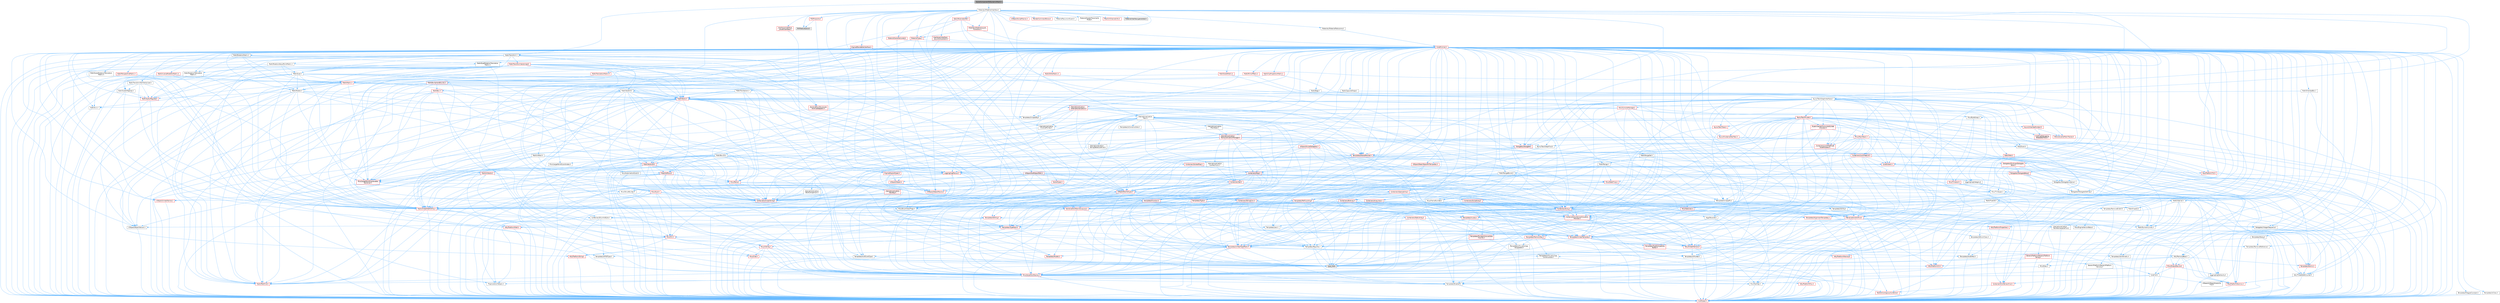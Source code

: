 digraph "SceneComponentToDynamicMesh.h"
{
 // INTERACTIVE_SVG=YES
 // LATEX_PDF_SIZE
  bgcolor="transparent";
  edge [fontname=Helvetica,fontsize=10,labelfontname=Helvetica,labelfontsize=10];
  node [fontname=Helvetica,fontsize=10,shape=box,height=0.2,width=0.4];
  Node1 [id="Node000001",label="SceneComponentToDynamicMesh.h",height=0.2,width=0.4,color="gray40", fillcolor="grey60", style="filled", fontcolor="black",tooltip=" "];
  Node1 -> Node2 [id="edge1_Node000001_Node000002",color="steelblue1",style="solid",tooltip=" "];
  Node2 [id="Node000002",label="Materials/MaterialInterface.h",height=0.2,width=0.4,color="grey40", fillcolor="white", style="filled",URL="$de/daa/MaterialInterface_8h.html",tooltip=" "];
  Node2 -> Node3 [id="edge2_Node000002_Node000003",color="steelblue1",style="solid",tooltip=" "];
  Node3 [id="Node000003",label="Async/TaskGraphInterfaces.h",height=0.2,width=0.4,color="grey40", fillcolor="white", style="filled",URL="$d2/d4c/TaskGraphInterfaces_8h.html",tooltip=" "];
  Node3 -> Node4 [id="edge3_Node000003_Node000004",color="steelblue1",style="solid",tooltip=" "];
  Node4 [id="Node000004",label="CoreTypes.h",height=0.2,width=0.4,color="red", fillcolor="#FFF0F0", style="filled",URL="$dc/dec/CoreTypes_8h.html",tooltip=" "];
  Node3 -> Node18 [id="edge4_Node000003_Node000018",color="steelblue1",style="solid",tooltip=" "];
  Node18 [id="Node000018",label="Misc/AssertionMacros.h",height=0.2,width=0.4,color="red", fillcolor="#FFF0F0", style="filled",URL="$d0/dfa/AssertionMacros_8h.html",tooltip=" "];
  Node18 -> Node4 [id="edge5_Node000018_Node000004",color="steelblue1",style="solid",tooltip=" "];
  Node18 -> Node19 [id="edge6_Node000018_Node000019",color="steelblue1",style="solid",tooltip=" "];
  Node19 [id="Node000019",label="HAL/PlatformMisc.h",height=0.2,width=0.4,color="red", fillcolor="#FFF0F0", style="filled",URL="$d0/df5/PlatformMisc_8h.html",tooltip=" "];
  Node19 -> Node4 [id="edge7_Node000019_Node000004",color="steelblue1",style="solid",tooltip=" "];
  Node18 -> Node9 [id="edge8_Node000018_Node000009",color="steelblue1",style="solid",tooltip=" "];
  Node9 [id="Node000009",label="PreprocessorHelpers.h",height=0.2,width=0.4,color="grey40", fillcolor="white", style="filled",URL="$db/ddb/PreprocessorHelpers_8h.html",tooltip=" "];
  Node18 -> Node55 [id="edge9_Node000018_Node000055",color="steelblue1",style="solid",tooltip=" "];
  Node55 [id="Node000055",label="Templates/EnableIf.h",height=0.2,width=0.4,color="grey40", fillcolor="white", style="filled",URL="$d7/d60/EnableIf_8h.html",tooltip=" "];
  Node55 -> Node4 [id="edge10_Node000055_Node000004",color="steelblue1",style="solid",tooltip=" "];
  Node18 -> Node61 [id="edge11_Node000018_Node000061",color="steelblue1",style="solid",tooltip=" "];
  Node61 [id="Node000061",label="Misc/VarArgs.h",height=0.2,width=0.4,color="grey40", fillcolor="white", style="filled",URL="$d5/d6f/VarArgs_8h.html",tooltip=" "];
  Node61 -> Node4 [id="edge12_Node000061_Node000004",color="steelblue1",style="solid",tooltip=" "];
  Node3 -> Node69 [id="edge13_Node000003_Node000069",color="steelblue1",style="solid",tooltip=" "];
  Node69 [id="Node000069",label="Containers/ContainerAllocation\lPolicies.h",height=0.2,width=0.4,color="red", fillcolor="#FFF0F0", style="filled",URL="$d7/dff/ContainerAllocationPolicies_8h.html",tooltip=" "];
  Node69 -> Node4 [id="edge14_Node000069_Node000004",color="steelblue1",style="solid",tooltip=" "];
  Node69 -> Node69 [id="edge15_Node000069_Node000069",color="steelblue1",style="solid",tooltip=" "];
  Node69 -> Node71 [id="edge16_Node000069_Node000071",color="steelblue1",style="solid",tooltip=" "];
  Node71 [id="Node000071",label="HAL/PlatformMath.h",height=0.2,width=0.4,color="red", fillcolor="#FFF0F0", style="filled",URL="$dc/d53/PlatformMath_8h.html",tooltip=" "];
  Node71 -> Node4 [id="edge17_Node000071_Node000004",color="steelblue1",style="solid",tooltip=" "];
  Node69 -> Node90 [id="edge18_Node000069_Node000090",color="steelblue1",style="solid",tooltip=" "];
  Node90 [id="Node000090",label="HAL/UnrealMemory.h",height=0.2,width=0.4,color="red", fillcolor="#FFF0F0", style="filled",URL="$d9/d96/UnrealMemory_8h.html",tooltip=" "];
  Node90 -> Node4 [id="edge19_Node000090_Node000004",color="steelblue1",style="solid",tooltip=" "];
  Node90 -> Node94 [id="edge20_Node000090_Node000094",color="steelblue1",style="solid",tooltip=" "];
  Node94 [id="Node000094",label="HAL/MemoryBase.h",height=0.2,width=0.4,color="grey40", fillcolor="white", style="filled",URL="$d6/d9f/MemoryBase_8h.html",tooltip=" "];
  Node94 -> Node4 [id="edge21_Node000094_Node000004",color="steelblue1",style="solid",tooltip=" "];
  Node94 -> Node48 [id="edge22_Node000094_Node000048",color="steelblue1",style="solid",tooltip=" "];
  Node48 [id="Node000048",label="HAL/PlatformAtomics.h",height=0.2,width=0.4,color="red", fillcolor="#FFF0F0", style="filled",URL="$d3/d36/PlatformAtomics_8h.html",tooltip=" "];
  Node48 -> Node4 [id="edge23_Node000048_Node000004",color="steelblue1",style="solid",tooltip=" "];
  Node94 -> Node31 [id="edge24_Node000094_Node000031",color="steelblue1",style="solid",tooltip=" "];
  Node31 [id="Node000031",label="HAL/PlatformCrt.h",height=0.2,width=0.4,color="red", fillcolor="#FFF0F0", style="filled",URL="$d8/d75/PlatformCrt_8h.html",tooltip=" "];
  Node94 -> Node95 [id="edge25_Node000094_Node000095",color="steelblue1",style="solid",tooltip=" "];
  Node95 [id="Node000095",label="Misc/Exec.h",height=0.2,width=0.4,color="grey40", fillcolor="white", style="filled",URL="$de/ddb/Exec_8h.html",tooltip=" "];
  Node95 -> Node4 [id="edge26_Node000095_Node000004",color="steelblue1",style="solid",tooltip=" "];
  Node95 -> Node18 [id="edge27_Node000095_Node000018",color="steelblue1",style="solid",tooltip=" "];
  Node94 -> Node96 [id="edge28_Node000094_Node000096",color="steelblue1",style="solid",tooltip=" "];
  Node96 [id="Node000096",label="Misc/OutputDevice.h",height=0.2,width=0.4,color="red", fillcolor="#FFF0F0", style="filled",URL="$d7/d32/OutputDevice_8h.html",tooltip=" "];
  Node96 -> Node26 [id="edge29_Node000096_Node000026",color="steelblue1",style="solid",tooltip=" "];
  Node26 [id="Node000026",label="CoreFwd.h",height=0.2,width=0.4,color="grey40", fillcolor="white", style="filled",URL="$d1/d1e/CoreFwd_8h.html",tooltip=" "];
  Node26 -> Node4 [id="edge30_Node000026_Node000004",color="steelblue1",style="solid",tooltip=" "];
  Node26 -> Node27 [id="edge31_Node000026_Node000027",color="steelblue1",style="solid",tooltip=" "];
  Node27 [id="Node000027",label="Containers/ContainersFwd.h",height=0.2,width=0.4,color="red", fillcolor="#FFF0F0", style="filled",URL="$d4/d0a/ContainersFwd_8h.html",tooltip=" "];
  Node27 -> Node4 [id="edge32_Node000027_Node000004",color="steelblue1",style="solid",tooltip=" "];
  Node27 -> Node24 [id="edge33_Node000027_Node000024",color="steelblue1",style="solid",tooltip=" "];
  Node24 [id="Node000024",label="Traits/IsContiguousContainer.h",height=0.2,width=0.4,color="red", fillcolor="#FFF0F0", style="filled",URL="$d5/d3c/IsContiguousContainer_8h.html",tooltip=" "];
  Node24 -> Node4 [id="edge34_Node000024_Node000004",color="steelblue1",style="solid",tooltip=" "];
  Node26 -> Node28 [id="edge35_Node000026_Node000028",color="steelblue1",style="solid",tooltip=" "];
  Node28 [id="Node000028",label="Math/MathFwd.h",height=0.2,width=0.4,color="red", fillcolor="#FFF0F0", style="filled",URL="$d2/d10/MathFwd_8h.html",tooltip=" "];
  Node26 -> Node29 [id="edge36_Node000026_Node000029",color="steelblue1",style="solid",tooltip=" "];
  Node29 [id="Node000029",label="UObject/UObjectHierarchy\lFwd.h",height=0.2,width=0.4,color="grey40", fillcolor="white", style="filled",URL="$d3/d13/UObjectHierarchyFwd_8h.html",tooltip=" "];
  Node96 -> Node4 [id="edge37_Node000096_Node000004",color="steelblue1",style="solid",tooltip=" "];
  Node96 -> Node97 [id="edge38_Node000096_Node000097",color="steelblue1",style="solid",tooltip=" "];
  Node97 [id="Node000097",label="Logging/LogVerbosity.h",height=0.2,width=0.4,color="grey40", fillcolor="white", style="filled",URL="$d2/d8f/LogVerbosity_8h.html",tooltip=" "];
  Node97 -> Node4 [id="edge39_Node000097_Node000004",color="steelblue1",style="solid",tooltip=" "];
  Node96 -> Node61 [id="edge40_Node000096_Node000061",color="steelblue1",style="solid",tooltip=" "];
  Node94 -> Node98 [id="edge41_Node000094_Node000098",color="steelblue1",style="solid",tooltip=" "];
  Node98 [id="Node000098",label="Templates/Atomic.h",height=0.2,width=0.4,color="red", fillcolor="#FFF0F0", style="filled",URL="$d3/d91/Atomic_8h.html",tooltip=" "];
  Node98 -> Node99 [id="edge42_Node000098_Node000099",color="steelblue1",style="solid",tooltip=" "];
  Node99 [id="Node000099",label="HAL/ThreadSafeCounter.h",height=0.2,width=0.4,color="grey40", fillcolor="white", style="filled",URL="$dc/dc9/ThreadSafeCounter_8h.html",tooltip=" "];
  Node99 -> Node4 [id="edge43_Node000099_Node000004",color="steelblue1",style="solid",tooltip=" "];
  Node99 -> Node48 [id="edge44_Node000099_Node000048",color="steelblue1",style="solid",tooltip=" "];
  Node90 -> Node104 [id="edge45_Node000090_Node000104",color="steelblue1",style="solid",tooltip=" "];
  Node104 [id="Node000104",label="HAL/PlatformMemory.h",height=0.2,width=0.4,color="red", fillcolor="#FFF0F0", style="filled",URL="$de/d68/PlatformMemory_8h.html",tooltip=" "];
  Node104 -> Node4 [id="edge46_Node000104_Node000004",color="steelblue1",style="solid",tooltip=" "];
  Node90 -> Node78 [id="edge47_Node000090_Node000078",color="steelblue1",style="solid",tooltip=" "];
  Node78 [id="Node000078",label="Templates/IsPointer.h",height=0.2,width=0.4,color="grey40", fillcolor="white", style="filled",URL="$d7/d05/IsPointer_8h.html",tooltip=" "];
  Node78 -> Node4 [id="edge48_Node000078_Node000004",color="steelblue1",style="solid",tooltip=" "];
  Node69 -> Node41 [id="edge49_Node000069_Node000041",color="steelblue1",style="solid",tooltip=" "];
  Node41 [id="Node000041",label="Math/NumericLimits.h",height=0.2,width=0.4,color="grey40", fillcolor="white", style="filled",URL="$df/d1b/NumericLimits_8h.html",tooltip=" "];
  Node41 -> Node4 [id="edge50_Node000041_Node000004",color="steelblue1",style="solid",tooltip=" "];
  Node69 -> Node18 [id="edge51_Node000069_Node000018",color="steelblue1",style="solid",tooltip=" "];
  Node69 -> Node108 [id="edge52_Node000069_Node000108",color="steelblue1",style="solid",tooltip=" "];
  Node108 [id="Node000108",label="Templates/MemoryOps.h",height=0.2,width=0.4,color="red", fillcolor="#FFF0F0", style="filled",URL="$db/dea/MemoryOps_8h.html",tooltip=" "];
  Node108 -> Node4 [id="edge53_Node000108_Node000004",color="steelblue1",style="solid",tooltip=" "];
  Node108 -> Node90 [id="edge54_Node000108_Node000090",color="steelblue1",style="solid",tooltip=" "];
  Node108 -> Node102 [id="edge55_Node000108_Node000102",color="steelblue1",style="solid",tooltip=" "];
  Node102 [id="Node000102",label="Templates/IsTriviallyCopy\lAssignable.h",height=0.2,width=0.4,color="grey40", fillcolor="white", style="filled",URL="$d2/df2/IsTriviallyCopyAssignable_8h.html",tooltip=" "];
  Node102 -> Node4 [id="edge56_Node000102_Node000004",color="steelblue1",style="solid",tooltip=" "];
  Node102 -> Node8 [id="edge57_Node000102_Node000008",color="steelblue1",style="solid",tooltip=" "];
  Node8 [id="Node000008",label="type_traits",height=0.2,width=0.4,color="grey60", fillcolor="#E0E0E0", style="filled",tooltip=" "];
  Node108 -> Node83 [id="edge58_Node000108_Node000083",color="steelblue1",style="solid",tooltip=" "];
  Node83 [id="Node000083",label="Templates/IsTriviallyCopy\lConstructible.h",height=0.2,width=0.4,color="grey40", fillcolor="white", style="filled",URL="$d3/d78/IsTriviallyCopyConstructible_8h.html",tooltip=" "];
  Node83 -> Node4 [id="edge59_Node000083_Node000004",color="steelblue1",style="solid",tooltip=" "];
  Node83 -> Node8 [id="edge60_Node000083_Node000008",color="steelblue1",style="solid",tooltip=" "];
  Node108 -> Node63 [id="edge61_Node000108_Node000063",color="steelblue1",style="solid",tooltip=" "];
  Node63 [id="Node000063",label="Templates/Requires.h",height=0.2,width=0.4,color="grey40", fillcolor="white", style="filled",URL="$dc/d96/Requires_8h.html",tooltip=" "];
  Node63 -> Node55 [id="edge62_Node000063_Node000055",color="steelblue1",style="solid",tooltip=" "];
  Node63 -> Node8 [id="edge63_Node000063_Node000008",color="steelblue1",style="solid",tooltip=" "];
  Node108 -> Node77 [id="edge64_Node000108_Node000077",color="steelblue1",style="solid",tooltip=" "];
  Node77 [id="Node000077",label="Templates/UnrealTypeTraits.h",height=0.2,width=0.4,color="red", fillcolor="#FFF0F0", style="filled",URL="$d2/d2d/UnrealTypeTraits_8h.html",tooltip=" "];
  Node77 -> Node4 [id="edge65_Node000077_Node000004",color="steelblue1",style="solid",tooltip=" "];
  Node77 -> Node78 [id="edge66_Node000077_Node000078",color="steelblue1",style="solid",tooltip=" "];
  Node77 -> Node18 [id="edge67_Node000077_Node000018",color="steelblue1",style="solid",tooltip=" "];
  Node77 -> Node73 [id="edge68_Node000077_Node000073",color="steelblue1",style="solid",tooltip=" "];
  Node73 [id="Node000073",label="Templates/AndOrNot.h",height=0.2,width=0.4,color="grey40", fillcolor="white", style="filled",URL="$db/d0a/AndOrNot_8h.html",tooltip=" "];
  Node73 -> Node4 [id="edge69_Node000073_Node000004",color="steelblue1",style="solid",tooltip=" "];
  Node77 -> Node55 [id="edge70_Node000077_Node000055",color="steelblue1",style="solid",tooltip=" "];
  Node77 -> Node79 [id="edge71_Node000077_Node000079",color="steelblue1",style="solid",tooltip=" "];
  Node79 [id="Node000079",label="Templates/IsArithmetic.h",height=0.2,width=0.4,color="grey40", fillcolor="white", style="filled",URL="$d2/d5d/IsArithmetic_8h.html",tooltip=" "];
  Node79 -> Node4 [id="edge72_Node000079_Node000004",color="steelblue1",style="solid",tooltip=" "];
  Node77 -> Node80 [id="edge73_Node000077_Node000080",color="steelblue1",style="solid",tooltip=" "];
  Node80 [id="Node000080",label="Templates/Models.h",height=0.2,width=0.4,color="red", fillcolor="#FFF0F0", style="filled",URL="$d3/d0c/Models_8h.html",tooltip=" "];
  Node77 -> Node81 [id="edge74_Node000077_Node000081",color="steelblue1",style="solid",tooltip=" "];
  Node81 [id="Node000081",label="Templates/IsPODType.h",height=0.2,width=0.4,color="grey40", fillcolor="white", style="filled",URL="$d7/db1/IsPODType_8h.html",tooltip=" "];
  Node81 -> Node4 [id="edge75_Node000081_Node000004",color="steelblue1",style="solid",tooltip=" "];
  Node77 -> Node82 [id="edge76_Node000077_Node000082",color="steelblue1",style="solid",tooltip=" "];
  Node82 [id="Node000082",label="Templates/IsUECoreType.h",height=0.2,width=0.4,color="grey40", fillcolor="white", style="filled",URL="$d1/db8/IsUECoreType_8h.html",tooltip=" "];
  Node82 -> Node4 [id="edge77_Node000082_Node000004",color="steelblue1",style="solid",tooltip=" "];
  Node82 -> Node8 [id="edge78_Node000082_Node000008",color="steelblue1",style="solid",tooltip=" "];
  Node77 -> Node83 [id="edge79_Node000077_Node000083",color="steelblue1",style="solid",tooltip=" "];
  Node108 -> Node8 [id="edge80_Node000108_Node000008",color="steelblue1",style="solid",tooltip=" "];
  Node69 -> Node87 [id="edge81_Node000069_Node000087",color="steelblue1",style="solid",tooltip=" "];
  Node87 [id="Node000087",label="Templates/TypeCompatible\lBytes.h",height=0.2,width=0.4,color="red", fillcolor="#FFF0F0", style="filled",URL="$df/d0a/TypeCompatibleBytes_8h.html",tooltip=" "];
  Node87 -> Node4 [id="edge82_Node000087_Node000004",color="steelblue1",style="solid",tooltip=" "];
  Node87 -> Node8 [id="edge83_Node000087_Node000008",color="steelblue1",style="solid",tooltip=" "];
  Node69 -> Node8 [id="edge84_Node000069_Node000008",color="steelblue1",style="solid",tooltip=" "];
  Node3 -> Node110 [id="edge85_Node000003_Node000110",color="steelblue1",style="solid",tooltip=" "];
  Node110 [id="Node000110",label="Containers/Array.h",height=0.2,width=0.4,color="red", fillcolor="#FFF0F0", style="filled",URL="$df/dd0/Array_8h.html",tooltip=" "];
  Node110 -> Node4 [id="edge86_Node000110_Node000004",color="steelblue1",style="solid",tooltip=" "];
  Node110 -> Node18 [id="edge87_Node000110_Node000018",color="steelblue1",style="solid",tooltip=" "];
  Node110 -> Node90 [id="edge88_Node000110_Node000090",color="steelblue1",style="solid",tooltip=" "];
  Node110 -> Node77 [id="edge89_Node000110_Node000077",color="steelblue1",style="solid",tooltip=" "];
  Node110 -> Node115 [id="edge90_Node000110_Node000115",color="steelblue1",style="solid",tooltip=" "];
  Node115 [id="Node000115",label="Templates/UnrealTemplate.h",height=0.2,width=0.4,color="red", fillcolor="#FFF0F0", style="filled",URL="$d4/d24/UnrealTemplate_8h.html",tooltip=" "];
  Node115 -> Node4 [id="edge91_Node000115_Node000004",color="steelblue1",style="solid",tooltip=" "];
  Node115 -> Node78 [id="edge92_Node000115_Node000078",color="steelblue1",style="solid",tooltip=" "];
  Node115 -> Node90 [id="edge93_Node000115_Node000090",color="steelblue1",style="solid",tooltip=" "];
  Node115 -> Node77 [id="edge94_Node000115_Node000077",color="steelblue1",style="solid",tooltip=" "];
  Node115 -> Node75 [id="edge95_Node000115_Node000075",color="steelblue1",style="solid",tooltip=" "];
  Node75 [id="Node000075",label="Templates/RemoveReference.h",height=0.2,width=0.4,color="grey40", fillcolor="white", style="filled",URL="$da/dbe/RemoveReference_8h.html",tooltip=" "];
  Node75 -> Node4 [id="edge96_Node000075_Node000004",color="steelblue1",style="solid",tooltip=" "];
  Node115 -> Node63 [id="edge97_Node000115_Node000063",color="steelblue1",style="solid",tooltip=" "];
  Node115 -> Node87 [id="edge98_Node000115_Node000087",color="steelblue1",style="solid",tooltip=" "];
  Node115 -> Node24 [id="edge99_Node000115_Node000024",color="steelblue1",style="solid",tooltip=" "];
  Node115 -> Node8 [id="edge100_Node000115_Node000008",color="steelblue1",style="solid",tooltip=" "];
  Node110 -> Node69 [id="edge101_Node000110_Node000069",color="steelblue1",style="solid",tooltip=" "];
  Node110 -> Node120 [id="edge102_Node000110_Node000120",color="steelblue1",style="solid",tooltip=" "];
  Node120 [id="Node000120",label="Serialization/Archive.h",height=0.2,width=0.4,color="red", fillcolor="#FFF0F0", style="filled",URL="$d7/d3b/Archive_8h.html",tooltip=" "];
  Node120 -> Node26 [id="edge103_Node000120_Node000026",color="steelblue1",style="solid",tooltip=" "];
  Node120 -> Node4 [id="edge104_Node000120_Node000004",color="steelblue1",style="solid",tooltip=" "];
  Node120 -> Node121 [id="edge105_Node000120_Node000121",color="steelblue1",style="solid",tooltip=" "];
  Node121 [id="Node000121",label="HAL/PlatformProperties.h",height=0.2,width=0.4,color="red", fillcolor="#FFF0F0", style="filled",URL="$d9/db0/PlatformProperties_8h.html",tooltip=" "];
  Node121 -> Node4 [id="edge106_Node000121_Node000004",color="steelblue1",style="solid",tooltip=" "];
  Node120 -> Node124 [id="edge107_Node000120_Node000124",color="steelblue1",style="solid",tooltip=" "];
  Node124 [id="Node000124",label="Internationalization\l/TextNamespaceFwd.h",height=0.2,width=0.4,color="grey40", fillcolor="white", style="filled",URL="$d8/d97/TextNamespaceFwd_8h.html",tooltip=" "];
  Node124 -> Node4 [id="edge108_Node000124_Node000004",color="steelblue1",style="solid",tooltip=" "];
  Node120 -> Node28 [id="edge109_Node000120_Node000028",color="steelblue1",style="solid",tooltip=" "];
  Node120 -> Node18 [id="edge110_Node000120_Node000018",color="steelblue1",style="solid",tooltip=" "];
  Node120 -> Node125 [id="edge111_Node000120_Node000125",color="steelblue1",style="solid",tooltip=" "];
  Node125 [id="Node000125",label="Misc/EngineVersionBase.h",height=0.2,width=0.4,color="grey40", fillcolor="white", style="filled",URL="$d5/d2b/EngineVersionBase_8h.html",tooltip=" "];
  Node125 -> Node4 [id="edge112_Node000125_Node000004",color="steelblue1",style="solid",tooltip=" "];
  Node120 -> Node61 [id="edge113_Node000120_Node000061",color="steelblue1",style="solid",tooltip=" "];
  Node120 -> Node55 [id="edge114_Node000120_Node000055",color="steelblue1",style="solid",tooltip=" "];
  Node120 -> Node128 [id="edge115_Node000120_Node000128",color="steelblue1",style="solid",tooltip=" "];
  Node128 [id="Node000128",label="Templates/IsEnumClass.h",height=0.2,width=0.4,color="grey40", fillcolor="white", style="filled",URL="$d7/d15/IsEnumClass_8h.html",tooltip=" "];
  Node128 -> Node4 [id="edge116_Node000128_Node000004",color="steelblue1",style="solid",tooltip=" "];
  Node128 -> Node73 [id="edge117_Node000128_Node000073",color="steelblue1",style="solid",tooltip=" "];
  Node120 -> Node115 [id="edge118_Node000120_Node000115",color="steelblue1",style="solid",tooltip=" "];
  Node120 -> Node129 [id="edge119_Node000120_Node000129",color="steelblue1",style="solid",tooltip=" "];
  Node129 [id="Node000129",label="UObject/ObjectVersion.h",height=0.2,width=0.4,color="grey40", fillcolor="white", style="filled",URL="$da/d63/ObjectVersion_8h.html",tooltip=" "];
  Node129 -> Node4 [id="edge120_Node000129_Node000004",color="steelblue1",style="solid",tooltip=" "];
  Node110 -> Node146 [id="edge121_Node000110_Node000146",color="steelblue1",style="solid",tooltip=" "];
  Node146 [id="Node000146",label="Templates/Invoke.h",height=0.2,width=0.4,color="red", fillcolor="#FFF0F0", style="filled",URL="$d7/deb/Invoke_8h.html",tooltip=" "];
  Node146 -> Node4 [id="edge122_Node000146_Node000004",color="steelblue1",style="solid",tooltip=" "];
  Node146 -> Node115 [id="edge123_Node000146_Node000115",color="steelblue1",style="solid",tooltip=" "];
  Node146 -> Node8 [id="edge124_Node000146_Node000008",color="steelblue1",style="solid",tooltip=" "];
  Node110 -> Node151 [id="edge125_Node000110_Node000151",color="steelblue1",style="solid",tooltip=" "];
  Node151 [id="Node000151",label="Templates/Less.h",height=0.2,width=0.4,color="grey40", fillcolor="white", style="filled",URL="$de/dc8/Less_8h.html",tooltip=" "];
  Node151 -> Node4 [id="edge126_Node000151_Node000004",color="steelblue1",style="solid",tooltip=" "];
  Node151 -> Node115 [id="edge127_Node000151_Node000115",color="steelblue1",style="solid",tooltip=" "];
  Node110 -> Node63 [id="edge128_Node000110_Node000063",color="steelblue1",style="solid",tooltip=" "];
  Node110 -> Node159 [id="edge129_Node000110_Node000159",color="steelblue1",style="solid",tooltip=" "];
  Node159 [id="Node000159",label="Templates/Sorting.h",height=0.2,width=0.4,color="red", fillcolor="#FFF0F0", style="filled",URL="$d3/d9e/Sorting_8h.html",tooltip=" "];
  Node159 -> Node4 [id="edge130_Node000159_Node000004",color="steelblue1",style="solid",tooltip=" "];
  Node159 -> Node71 [id="edge131_Node000159_Node000071",color="steelblue1",style="solid",tooltip=" "];
  Node159 -> Node151 [id="edge132_Node000159_Node000151",color="steelblue1",style="solid",tooltip=" "];
  Node110 -> Node163 [id="edge133_Node000110_Node000163",color="steelblue1",style="solid",tooltip=" "];
  Node163 [id="Node000163",label="Templates/AlignmentTemplates.h",height=0.2,width=0.4,color="red", fillcolor="#FFF0F0", style="filled",URL="$dd/d32/AlignmentTemplates_8h.html",tooltip=" "];
  Node163 -> Node4 [id="edge134_Node000163_Node000004",color="steelblue1",style="solid",tooltip=" "];
  Node163 -> Node78 [id="edge135_Node000163_Node000078",color="steelblue1",style="solid",tooltip=" "];
  Node110 -> Node8 [id="edge136_Node000110_Node000008",color="steelblue1",style="solid",tooltip=" "];
  Node3 -> Node164 [id="edge137_Node000003_Node000164",color="steelblue1",style="solid",tooltip=" "];
  Node164 [id="Node000164",label="Containers/UnrealString.h",height=0.2,width=0.4,color="red", fillcolor="#FFF0F0", style="filled",URL="$d5/dba/UnrealString_8h.html",tooltip=" "];
  Node3 -> Node168 [id="edge138_Node000003_Node000168",color="steelblue1",style="solid",tooltip=" "];
  Node168 [id="Node000168",label="Templates/Function.h",height=0.2,width=0.4,color="red", fillcolor="#FFF0F0", style="filled",URL="$df/df5/Function_8h.html",tooltip=" "];
  Node168 -> Node4 [id="edge139_Node000168_Node000004",color="steelblue1",style="solid",tooltip=" "];
  Node168 -> Node18 [id="edge140_Node000168_Node000018",color="steelblue1",style="solid",tooltip=" "];
  Node168 -> Node90 [id="edge141_Node000168_Node000090",color="steelblue1",style="solid",tooltip=" "];
  Node168 -> Node77 [id="edge142_Node000168_Node000077",color="steelblue1",style="solid",tooltip=" "];
  Node168 -> Node146 [id="edge143_Node000168_Node000146",color="steelblue1",style="solid",tooltip=" "];
  Node168 -> Node115 [id="edge144_Node000168_Node000115",color="steelblue1",style="solid",tooltip=" "];
  Node168 -> Node63 [id="edge145_Node000168_Node000063",color="steelblue1",style="solid",tooltip=" "];
  Node168 -> Node162 [id="edge146_Node000168_Node000162",color="steelblue1",style="solid",tooltip=" "];
  Node162 [id="Node000162",label="Math/UnrealMathUtility.h",height=0.2,width=0.4,color="red", fillcolor="#FFF0F0", style="filled",URL="$db/db8/UnrealMathUtility_8h.html",tooltip=" "];
  Node162 -> Node4 [id="edge147_Node000162_Node000004",color="steelblue1",style="solid",tooltip=" "];
  Node162 -> Node18 [id="edge148_Node000162_Node000018",color="steelblue1",style="solid",tooltip=" "];
  Node162 -> Node71 [id="edge149_Node000162_Node000071",color="steelblue1",style="solid",tooltip=" "];
  Node162 -> Node28 [id="edge150_Node000162_Node000028",color="steelblue1",style="solid",tooltip=" "];
  Node162 -> Node63 [id="edge151_Node000162_Node000063",color="steelblue1",style="solid",tooltip=" "];
  Node168 -> Node8 [id="edge152_Node000168_Node000008",color="steelblue1",style="solid",tooltip=" "];
  Node3 -> Node170 [id="edge153_Node000003_Node000170",color="steelblue1",style="solid",tooltip=" "];
  Node170 [id="Node000170",label="Delegates/Delegate.h",height=0.2,width=0.4,color="red", fillcolor="#FFF0F0", style="filled",URL="$d4/d80/Delegate_8h.html",tooltip=" "];
  Node170 -> Node4 [id="edge154_Node000170_Node000004",color="steelblue1",style="solid",tooltip=" "];
  Node170 -> Node18 [id="edge155_Node000170_Node000018",color="steelblue1",style="solid",tooltip=" "];
  Node170 -> Node171 [id="edge156_Node000170_Node000171",color="steelblue1",style="solid",tooltip=" "];
  Node171 [id="Node000171",label="UObject/NameTypes.h",height=0.2,width=0.4,color="red", fillcolor="#FFF0F0", style="filled",URL="$d6/d35/NameTypes_8h.html",tooltip=" "];
  Node171 -> Node4 [id="edge157_Node000171_Node000004",color="steelblue1",style="solid",tooltip=" "];
  Node171 -> Node18 [id="edge158_Node000171_Node000018",color="steelblue1",style="solid",tooltip=" "];
  Node171 -> Node90 [id="edge159_Node000171_Node000090",color="steelblue1",style="solid",tooltip=" "];
  Node171 -> Node77 [id="edge160_Node000171_Node000077",color="steelblue1",style="solid",tooltip=" "];
  Node171 -> Node115 [id="edge161_Node000171_Node000115",color="steelblue1",style="solid",tooltip=" "];
  Node171 -> Node164 [id="edge162_Node000171_Node000164",color="steelblue1",style="solid",tooltip=" "];
  Node171 -> Node175 [id="edge163_Node000171_Node000175",color="steelblue1",style="solid",tooltip=" "];
  Node175 [id="Node000175",label="Containers/StringConv.h",height=0.2,width=0.4,color="red", fillcolor="#FFF0F0", style="filled",URL="$d3/ddf/StringConv_8h.html",tooltip=" "];
  Node175 -> Node4 [id="edge164_Node000175_Node000004",color="steelblue1",style="solid",tooltip=" "];
  Node175 -> Node18 [id="edge165_Node000175_Node000018",color="steelblue1",style="solid",tooltip=" "];
  Node175 -> Node69 [id="edge166_Node000175_Node000069",color="steelblue1",style="solid",tooltip=" "];
  Node175 -> Node110 [id="edge167_Node000175_Node000110",color="steelblue1",style="solid",tooltip=" "];
  Node175 -> Node137 [id="edge168_Node000175_Node000137",color="steelblue1",style="solid",tooltip=" "];
  Node137 [id="Node000137",label="Misc/CString.h",height=0.2,width=0.4,color="red", fillcolor="#FFF0F0", style="filled",URL="$d2/d49/CString_8h.html",tooltip=" "];
  Node137 -> Node4 [id="edge169_Node000137_Node000004",color="steelblue1",style="solid",tooltip=" "];
  Node137 -> Node31 [id="edge170_Node000137_Node000031",color="steelblue1",style="solid",tooltip=" "];
  Node137 -> Node92 [id="edge171_Node000137_Node000092",color="steelblue1",style="solid",tooltip=" "];
  Node92 [id="Node000092",label="HAL/PlatformString.h",height=0.2,width=0.4,color="red", fillcolor="#FFF0F0", style="filled",URL="$db/db5/PlatformString_8h.html",tooltip=" "];
  Node92 -> Node4 [id="edge172_Node000092_Node000004",color="steelblue1",style="solid",tooltip=" "];
  Node137 -> Node18 [id="edge173_Node000137_Node000018",color="steelblue1",style="solid",tooltip=" "];
  Node137 -> Node138 [id="edge174_Node000137_Node000138",color="steelblue1",style="solid",tooltip=" "];
  Node138 [id="Node000138",label="Misc/Char.h",height=0.2,width=0.4,color="red", fillcolor="#FFF0F0", style="filled",URL="$d0/d58/Char_8h.html",tooltip=" "];
  Node138 -> Node4 [id="edge175_Node000138_Node000004",color="steelblue1",style="solid",tooltip=" "];
  Node138 -> Node8 [id="edge176_Node000138_Node000008",color="steelblue1",style="solid",tooltip=" "];
  Node137 -> Node61 [id="edge177_Node000137_Node000061",color="steelblue1",style="solid",tooltip=" "];
  Node175 -> Node176 [id="edge178_Node000175_Node000176",color="steelblue1",style="solid",tooltip=" "];
  Node176 [id="Node000176",label="Templates/IsArray.h",height=0.2,width=0.4,color="grey40", fillcolor="white", style="filled",URL="$d8/d8d/IsArray_8h.html",tooltip=" "];
  Node176 -> Node4 [id="edge179_Node000176_Node000004",color="steelblue1",style="solid",tooltip=" "];
  Node175 -> Node115 [id="edge180_Node000175_Node000115",color="steelblue1",style="solid",tooltip=" "];
  Node175 -> Node77 [id="edge181_Node000175_Node000077",color="steelblue1",style="solid",tooltip=" "];
  Node175 -> Node24 [id="edge182_Node000175_Node000024",color="steelblue1",style="solid",tooltip=" "];
  Node175 -> Node8 [id="edge183_Node000175_Node000008",color="steelblue1",style="solid",tooltip=" "];
  Node171 -> Node177 [id="edge184_Node000171_Node000177",color="steelblue1",style="solid",tooltip=" "];
  Node177 [id="Node000177",label="UObject/UnrealNames.h",height=0.2,width=0.4,color="red", fillcolor="#FFF0F0", style="filled",URL="$d8/db1/UnrealNames_8h.html",tooltip=" "];
  Node177 -> Node4 [id="edge185_Node000177_Node000004",color="steelblue1",style="solid",tooltip=" "];
  Node171 -> Node98 [id="edge186_Node000171_Node000098",color="steelblue1",style="solid",tooltip=" "];
  Node171 -> Node131 [id="edge187_Node000171_Node000131",color="steelblue1",style="solid",tooltip=" "];
  Node131 [id="Node000131",label="Serialization/MemoryLayout.h",height=0.2,width=0.4,color="red", fillcolor="#FFF0F0", style="filled",URL="$d7/d66/MemoryLayout_8h.html",tooltip=" "];
  Node131 -> Node134 [id="edge188_Node000131_Node000134",color="steelblue1",style="solid",tooltip=" "];
  Node134 [id="Node000134",label="Containers/EnumAsByte.h",height=0.2,width=0.4,color="grey40", fillcolor="white", style="filled",URL="$d6/d9a/EnumAsByte_8h.html",tooltip=" "];
  Node134 -> Node4 [id="edge189_Node000134_Node000004",color="steelblue1",style="solid",tooltip=" "];
  Node134 -> Node81 [id="edge190_Node000134_Node000081",color="steelblue1",style="solid",tooltip=" "];
  Node134 -> Node135 [id="edge191_Node000134_Node000135",color="steelblue1",style="solid",tooltip=" "];
  Node135 [id="Node000135",label="Templates/TypeHash.h",height=0.2,width=0.4,color="red", fillcolor="#FFF0F0", style="filled",URL="$d1/d62/TypeHash_8h.html",tooltip=" "];
  Node135 -> Node4 [id="edge192_Node000135_Node000004",color="steelblue1",style="solid",tooltip=" "];
  Node135 -> Node63 [id="edge193_Node000135_Node000063",color="steelblue1",style="solid",tooltip=" "];
  Node135 -> Node136 [id="edge194_Node000135_Node000136",color="steelblue1",style="solid",tooltip=" "];
  Node136 [id="Node000136",label="Misc/Crc.h",height=0.2,width=0.4,color="red", fillcolor="#FFF0F0", style="filled",URL="$d4/dd2/Crc_8h.html",tooltip=" "];
  Node136 -> Node4 [id="edge195_Node000136_Node000004",color="steelblue1",style="solid",tooltip=" "];
  Node136 -> Node92 [id="edge196_Node000136_Node000092",color="steelblue1",style="solid",tooltip=" "];
  Node136 -> Node18 [id="edge197_Node000136_Node000018",color="steelblue1",style="solid",tooltip=" "];
  Node136 -> Node137 [id="edge198_Node000136_Node000137",color="steelblue1",style="solid",tooltip=" "];
  Node136 -> Node138 [id="edge199_Node000136_Node000138",color="steelblue1",style="solid",tooltip=" "];
  Node136 -> Node77 [id="edge200_Node000136_Node000077",color="steelblue1",style="solid",tooltip=" "];
  Node135 -> Node8 [id="edge201_Node000135_Node000008",color="steelblue1",style="solid",tooltip=" "];
  Node131 -> Node90 [id="edge202_Node000131_Node000090",color="steelblue1",style="solid",tooltip=" "];
  Node131 -> Node55 [id="edge203_Node000131_Node000055",color="steelblue1",style="solid",tooltip=" "];
  Node131 -> Node80 [id="edge204_Node000131_Node000080",color="steelblue1",style="solid",tooltip=" "];
  Node131 -> Node115 [id="edge205_Node000131_Node000115",color="steelblue1",style="solid",tooltip=" "];
  Node170 -> Node185 [id="edge206_Node000170_Node000185",color="steelblue1",style="solid",tooltip=" "];
  Node185 [id="Node000185",label="Templates/SharedPointer.h",height=0.2,width=0.4,color="red", fillcolor="#FFF0F0", style="filled",URL="$d2/d17/SharedPointer_8h.html",tooltip=" "];
  Node185 -> Node4 [id="edge207_Node000185_Node000004",color="steelblue1",style="solid",tooltip=" "];
  Node185 -> Node186 [id="edge208_Node000185_Node000186",color="steelblue1",style="solid",tooltip=" "];
  Node186 [id="Node000186",label="Templates/PointerIsConvertible\lFromTo.h",height=0.2,width=0.4,color="red", fillcolor="#FFF0F0", style="filled",URL="$d6/d65/PointerIsConvertibleFromTo_8h.html",tooltip=" "];
  Node186 -> Node4 [id="edge209_Node000186_Node000004",color="steelblue1",style="solid",tooltip=" "];
  Node186 -> Node8 [id="edge210_Node000186_Node000008",color="steelblue1",style="solid",tooltip=" "];
  Node185 -> Node18 [id="edge211_Node000185_Node000018",color="steelblue1",style="solid",tooltip=" "];
  Node185 -> Node90 [id="edge212_Node000185_Node000090",color="steelblue1",style="solid",tooltip=" "];
  Node185 -> Node110 [id="edge213_Node000185_Node000110",color="steelblue1",style="solid",tooltip=" "];
  Node185 -> Node187 [id="edge214_Node000185_Node000187",color="steelblue1",style="solid",tooltip=" "];
  Node187 [id="Node000187",label="Containers/Map.h",height=0.2,width=0.4,color="red", fillcolor="#FFF0F0", style="filled",URL="$df/d79/Map_8h.html",tooltip=" "];
  Node187 -> Node4 [id="edge215_Node000187_Node000004",color="steelblue1",style="solid",tooltip=" "];
  Node187 -> Node188 [id="edge216_Node000187_Node000188",color="steelblue1",style="solid",tooltip=" "];
  Node188 [id="Node000188",label="Algo/Reverse.h",height=0.2,width=0.4,color="grey40", fillcolor="white", style="filled",URL="$d5/d93/Reverse_8h.html",tooltip=" "];
  Node188 -> Node4 [id="edge217_Node000188_Node000004",color="steelblue1",style="solid",tooltip=" "];
  Node188 -> Node115 [id="edge218_Node000188_Node000115",color="steelblue1",style="solid",tooltip=" "];
  Node187 -> Node189 [id="edge219_Node000187_Node000189",color="steelblue1",style="solid",tooltip=" "];
  Node189 [id="Node000189",label="Containers/Set.h",height=0.2,width=0.4,color="red", fillcolor="#FFF0F0", style="filled",URL="$d4/d45/Set_8h.html",tooltip=" "];
  Node189 -> Node69 [id="edge220_Node000189_Node000069",color="steelblue1",style="solid",tooltip=" "];
  Node189 -> Node191 [id="edge221_Node000189_Node000191",color="steelblue1",style="solid",tooltip=" "];
  Node191 [id="Node000191",label="Containers/SparseArray.h",height=0.2,width=0.4,color="red", fillcolor="#FFF0F0", style="filled",URL="$d5/dbf/SparseArray_8h.html",tooltip=" "];
  Node191 -> Node4 [id="edge222_Node000191_Node000004",color="steelblue1",style="solid",tooltip=" "];
  Node191 -> Node18 [id="edge223_Node000191_Node000018",color="steelblue1",style="solid",tooltip=" "];
  Node191 -> Node90 [id="edge224_Node000191_Node000090",color="steelblue1",style="solid",tooltip=" "];
  Node191 -> Node77 [id="edge225_Node000191_Node000077",color="steelblue1",style="solid",tooltip=" "];
  Node191 -> Node115 [id="edge226_Node000191_Node000115",color="steelblue1",style="solid",tooltip=" "];
  Node191 -> Node69 [id="edge227_Node000191_Node000069",color="steelblue1",style="solid",tooltip=" "];
  Node191 -> Node151 [id="edge228_Node000191_Node000151",color="steelblue1",style="solid",tooltip=" "];
  Node191 -> Node110 [id="edge229_Node000191_Node000110",color="steelblue1",style="solid",tooltip=" "];
  Node191 -> Node162 [id="edge230_Node000191_Node000162",color="steelblue1",style="solid",tooltip=" "];
  Node191 -> Node192 [id="edge231_Node000191_Node000192",color="steelblue1",style="solid",tooltip=" "];
  Node192 [id="Node000192",label="Containers/ScriptArray.h",height=0.2,width=0.4,color="red", fillcolor="#FFF0F0", style="filled",URL="$dc/daf/ScriptArray_8h.html",tooltip=" "];
  Node192 -> Node4 [id="edge232_Node000192_Node000004",color="steelblue1",style="solid",tooltip=" "];
  Node192 -> Node18 [id="edge233_Node000192_Node000018",color="steelblue1",style="solid",tooltip=" "];
  Node192 -> Node90 [id="edge234_Node000192_Node000090",color="steelblue1",style="solid",tooltip=" "];
  Node192 -> Node69 [id="edge235_Node000192_Node000069",color="steelblue1",style="solid",tooltip=" "];
  Node192 -> Node110 [id="edge236_Node000192_Node000110",color="steelblue1",style="solid",tooltip=" "];
  Node191 -> Node193 [id="edge237_Node000191_Node000193",color="steelblue1",style="solid",tooltip=" "];
  Node193 [id="Node000193",label="Containers/BitArray.h",height=0.2,width=0.4,color="red", fillcolor="#FFF0F0", style="filled",URL="$d1/de4/BitArray_8h.html",tooltip=" "];
  Node193 -> Node69 [id="edge238_Node000193_Node000069",color="steelblue1",style="solid",tooltip=" "];
  Node193 -> Node4 [id="edge239_Node000193_Node000004",color="steelblue1",style="solid",tooltip=" "];
  Node193 -> Node48 [id="edge240_Node000193_Node000048",color="steelblue1",style="solid",tooltip=" "];
  Node193 -> Node90 [id="edge241_Node000193_Node000090",color="steelblue1",style="solid",tooltip=" "];
  Node193 -> Node162 [id="edge242_Node000193_Node000162",color="steelblue1",style="solid",tooltip=" "];
  Node193 -> Node18 [id="edge243_Node000193_Node000018",color="steelblue1",style="solid",tooltip=" "];
  Node193 -> Node43 [id="edge244_Node000193_Node000043",color="steelblue1",style="solid",tooltip=" "];
  Node43 [id="Node000043",label="Misc/EnumClassFlags.h",height=0.2,width=0.4,color="grey40", fillcolor="white", style="filled",URL="$d8/de7/EnumClassFlags_8h.html",tooltip=" "];
  Node193 -> Node120 [id="edge245_Node000193_Node000120",color="steelblue1",style="solid",tooltip=" "];
  Node193 -> Node131 [id="edge246_Node000193_Node000131",color="steelblue1",style="solid",tooltip=" "];
  Node193 -> Node55 [id="edge247_Node000193_Node000055",color="steelblue1",style="solid",tooltip=" "];
  Node193 -> Node146 [id="edge248_Node000193_Node000146",color="steelblue1",style="solid",tooltip=" "];
  Node193 -> Node115 [id="edge249_Node000193_Node000115",color="steelblue1",style="solid",tooltip=" "];
  Node193 -> Node77 [id="edge250_Node000193_Node000077",color="steelblue1",style="solid",tooltip=" "];
  Node191 -> Node164 [id="edge251_Node000191_Node000164",color="steelblue1",style="solid",tooltip=" "];
  Node189 -> Node27 [id="edge252_Node000189_Node000027",color="steelblue1",style="solid",tooltip=" "];
  Node189 -> Node162 [id="edge253_Node000189_Node000162",color="steelblue1",style="solid",tooltip=" "];
  Node189 -> Node18 [id="edge254_Node000189_Node000018",color="steelblue1",style="solid",tooltip=" "];
  Node189 -> Node209 [id="edge255_Node000189_Node000209",color="steelblue1",style="solid",tooltip=" "];
  Node209 [id="Node000209",label="Misc/StructBuilder.h",height=0.2,width=0.4,color="grey40", fillcolor="white", style="filled",URL="$d9/db3/StructBuilder_8h.html",tooltip=" "];
  Node209 -> Node4 [id="edge256_Node000209_Node000004",color="steelblue1",style="solid",tooltip=" "];
  Node209 -> Node162 [id="edge257_Node000209_Node000162",color="steelblue1",style="solid",tooltip=" "];
  Node209 -> Node163 [id="edge258_Node000209_Node000163",color="steelblue1",style="solid",tooltip=" "];
  Node189 -> Node168 [id="edge259_Node000189_Node000168",color="steelblue1",style="solid",tooltip=" "];
  Node189 -> Node159 [id="edge260_Node000189_Node000159",color="steelblue1",style="solid",tooltip=" "];
  Node189 -> Node135 [id="edge261_Node000189_Node000135",color="steelblue1",style="solid",tooltip=" "];
  Node189 -> Node115 [id="edge262_Node000189_Node000115",color="steelblue1",style="solid",tooltip=" "];
  Node189 -> Node8 [id="edge263_Node000189_Node000008",color="steelblue1",style="solid",tooltip=" "];
  Node187 -> Node164 [id="edge264_Node000187_Node000164",color="steelblue1",style="solid",tooltip=" "];
  Node187 -> Node18 [id="edge265_Node000187_Node000018",color="steelblue1",style="solid",tooltip=" "];
  Node187 -> Node209 [id="edge266_Node000187_Node000209",color="steelblue1",style="solid",tooltip=" "];
  Node187 -> Node168 [id="edge267_Node000187_Node000168",color="steelblue1",style="solid",tooltip=" "];
  Node187 -> Node159 [id="edge268_Node000187_Node000159",color="steelblue1",style="solid",tooltip=" "];
  Node187 -> Node211 [id="edge269_Node000187_Node000211",color="steelblue1",style="solid",tooltip=" "];
  Node211 [id="Node000211",label="Templates/Tuple.h",height=0.2,width=0.4,color="red", fillcolor="#FFF0F0", style="filled",URL="$d2/d4f/Tuple_8h.html",tooltip=" "];
  Node211 -> Node4 [id="edge270_Node000211_Node000004",color="steelblue1",style="solid",tooltip=" "];
  Node211 -> Node115 [id="edge271_Node000211_Node000115",color="steelblue1",style="solid",tooltip=" "];
  Node211 -> Node212 [id="edge272_Node000211_Node000212",color="steelblue1",style="solid",tooltip=" "];
  Node212 [id="Node000212",label="Delegates/IntegerSequence.h",height=0.2,width=0.4,color="grey40", fillcolor="white", style="filled",URL="$d2/dcc/IntegerSequence_8h.html",tooltip=" "];
  Node212 -> Node4 [id="edge273_Node000212_Node000004",color="steelblue1",style="solid",tooltip=" "];
  Node211 -> Node146 [id="edge274_Node000211_Node000146",color="steelblue1",style="solid",tooltip=" "];
  Node211 -> Node131 [id="edge275_Node000211_Node000131",color="steelblue1",style="solid",tooltip=" "];
  Node211 -> Node63 [id="edge276_Node000211_Node000063",color="steelblue1",style="solid",tooltip=" "];
  Node211 -> Node135 [id="edge277_Node000211_Node000135",color="steelblue1",style="solid",tooltip=" "];
  Node211 -> Node8 [id="edge278_Node000211_Node000008",color="steelblue1",style="solid",tooltip=" "];
  Node187 -> Node115 [id="edge279_Node000187_Node000115",color="steelblue1",style="solid",tooltip=" "];
  Node187 -> Node77 [id="edge280_Node000187_Node000077",color="steelblue1",style="solid",tooltip=" "];
  Node187 -> Node8 [id="edge281_Node000187_Node000008",color="steelblue1",style="solid",tooltip=" "];
  Node185 -> Node214 [id="edge282_Node000185_Node000214",color="steelblue1",style="solid",tooltip=" "];
  Node214 [id="Node000214",label="CoreGlobals.h",height=0.2,width=0.4,color="red", fillcolor="#FFF0F0", style="filled",URL="$d5/d8c/CoreGlobals_8h.html",tooltip=" "];
  Node214 -> Node164 [id="edge283_Node000214_Node000164",color="steelblue1",style="solid",tooltip=" "];
  Node214 -> Node4 [id="edge284_Node000214_Node000004",color="steelblue1",style="solid",tooltip=" "];
  Node214 -> Node215 [id="edge285_Node000214_Node000215",color="steelblue1",style="solid",tooltip=" "];
  Node215 [id="Node000215",label="HAL/PlatformTLS.h",height=0.2,width=0.4,color="red", fillcolor="#FFF0F0", style="filled",URL="$d0/def/PlatformTLS_8h.html",tooltip=" "];
  Node215 -> Node4 [id="edge286_Node000215_Node000004",color="steelblue1",style="solid",tooltip=" "];
  Node214 -> Node218 [id="edge287_Node000214_Node000218",color="steelblue1",style="solid",tooltip=" "];
  Node218 [id="Node000218",label="Logging/LogMacros.h",height=0.2,width=0.4,color="red", fillcolor="#FFF0F0", style="filled",URL="$d0/d16/LogMacros_8h.html",tooltip=" "];
  Node218 -> Node164 [id="edge288_Node000218_Node000164",color="steelblue1",style="solid",tooltip=" "];
  Node218 -> Node4 [id="edge289_Node000218_Node000004",color="steelblue1",style="solid",tooltip=" "];
  Node218 -> Node9 [id="edge290_Node000218_Node000009",color="steelblue1",style="solid",tooltip=" "];
  Node218 -> Node219 [id="edge291_Node000218_Node000219",color="steelblue1",style="solid",tooltip=" "];
  Node219 [id="Node000219",label="Logging/LogCategory.h",height=0.2,width=0.4,color="grey40", fillcolor="white", style="filled",URL="$d9/d36/LogCategory_8h.html",tooltip=" "];
  Node219 -> Node4 [id="edge292_Node000219_Node000004",color="steelblue1",style="solid",tooltip=" "];
  Node219 -> Node97 [id="edge293_Node000219_Node000097",color="steelblue1",style="solid",tooltip=" "];
  Node219 -> Node171 [id="edge294_Node000219_Node000171",color="steelblue1",style="solid",tooltip=" "];
  Node218 -> Node97 [id="edge295_Node000218_Node000097",color="steelblue1",style="solid",tooltip=" "];
  Node218 -> Node18 [id="edge296_Node000218_Node000018",color="steelblue1",style="solid",tooltip=" "];
  Node218 -> Node61 [id="edge297_Node000218_Node000061",color="steelblue1",style="solid",tooltip=" "];
  Node218 -> Node55 [id="edge298_Node000218_Node000055",color="steelblue1",style="solid",tooltip=" "];
  Node218 -> Node8 [id="edge299_Node000218_Node000008",color="steelblue1",style="solid",tooltip=" "];
  Node214 -> Node43 [id="edge300_Node000214_Node000043",color="steelblue1",style="solid",tooltip=" "];
  Node214 -> Node96 [id="edge301_Node000214_Node000096",color="steelblue1",style="solid",tooltip=" "];
  Node214 -> Node98 [id="edge302_Node000214_Node000098",color="steelblue1",style="solid",tooltip=" "];
  Node214 -> Node171 [id="edge303_Node000214_Node000171",color="steelblue1",style="solid",tooltip=" "];
  Node170 -> Node226 [id="edge304_Node000170_Node000226",color="steelblue1",style="solid",tooltip=" "];
  Node226 [id="Node000226",label="UObject/WeakObjectPtrTemplates.h",height=0.2,width=0.4,color="red", fillcolor="#FFF0F0", style="filled",URL="$d8/d3b/WeakObjectPtrTemplates_8h.html",tooltip=" "];
  Node226 -> Node4 [id="edge305_Node000226_Node000004",color="steelblue1",style="solid",tooltip=" "];
  Node226 -> Node63 [id="edge306_Node000226_Node000063",color="steelblue1",style="solid",tooltip=" "];
  Node226 -> Node187 [id="edge307_Node000226_Node000187",color="steelblue1",style="solid",tooltip=" "];
  Node226 -> Node8 [id="edge308_Node000226_Node000008",color="steelblue1",style="solid",tooltip=" "];
  Node170 -> Node229 [id="edge309_Node000170_Node000229",color="steelblue1",style="solid",tooltip=" "];
  Node229 [id="Node000229",label="Delegates/MulticastDelegate\lBase.h",height=0.2,width=0.4,color="red", fillcolor="#FFF0F0", style="filled",URL="$db/d16/MulticastDelegateBase_8h.html",tooltip=" "];
  Node229 -> Node4 [id="edge310_Node000229_Node000004",color="steelblue1",style="solid",tooltip=" "];
  Node229 -> Node69 [id="edge311_Node000229_Node000069",color="steelblue1",style="solid",tooltip=" "];
  Node229 -> Node110 [id="edge312_Node000229_Node000110",color="steelblue1",style="solid",tooltip=" "];
  Node229 -> Node162 [id="edge313_Node000229_Node000162",color="steelblue1",style="solid",tooltip=" "];
  Node229 -> Node230 [id="edge314_Node000229_Node000230",color="steelblue1",style="solid",tooltip=" "];
  Node230 [id="Node000230",label="Delegates/IDelegateInstance.h",height=0.2,width=0.4,color="grey40", fillcolor="white", style="filled",URL="$d2/d10/IDelegateInstance_8h.html",tooltip=" "];
  Node230 -> Node4 [id="edge315_Node000230_Node000004",color="steelblue1",style="solid",tooltip=" "];
  Node230 -> Node135 [id="edge316_Node000230_Node000135",color="steelblue1",style="solid",tooltip=" "];
  Node230 -> Node171 [id="edge317_Node000230_Node000171",color="steelblue1",style="solid",tooltip=" "];
  Node230 -> Node231 [id="edge318_Node000230_Node000231",color="steelblue1",style="solid",tooltip=" "];
  Node231 [id="Node000231",label="Delegates/DelegateSettings.h",height=0.2,width=0.4,color="grey40", fillcolor="white", style="filled",URL="$d0/d97/DelegateSettings_8h.html",tooltip=" "];
  Node231 -> Node4 [id="edge319_Node000231_Node000004",color="steelblue1",style="solid",tooltip=" "];
  Node229 -> Node232 [id="edge320_Node000229_Node000232",color="steelblue1",style="solid",tooltip=" "];
  Node232 [id="Node000232",label="Delegates/DelegateBase.h",height=0.2,width=0.4,color="red", fillcolor="#FFF0F0", style="filled",URL="$da/d67/DelegateBase_8h.html",tooltip=" "];
  Node232 -> Node4 [id="edge321_Node000232_Node000004",color="steelblue1",style="solid",tooltip=" "];
  Node232 -> Node69 [id="edge322_Node000232_Node000069",color="steelblue1",style="solid",tooltip=" "];
  Node232 -> Node162 [id="edge323_Node000232_Node000162",color="steelblue1",style="solid",tooltip=" "];
  Node232 -> Node171 [id="edge324_Node000232_Node000171",color="steelblue1",style="solid",tooltip=" "];
  Node232 -> Node231 [id="edge325_Node000232_Node000231",color="steelblue1",style="solid",tooltip=" "];
  Node232 -> Node230 [id="edge326_Node000232_Node000230",color="steelblue1",style="solid",tooltip=" "];
  Node170 -> Node212 [id="edge327_Node000170_Node000212",color="steelblue1",style="solid",tooltip=" "];
  Node3 -> Node99 [id="edge328_Node000003_Node000099",color="steelblue1",style="solid",tooltip=" "];
  Node3 -> Node244 [id="edge329_Node000003_Node000244",color="steelblue1",style="solid",tooltip=" "];
  Node244 [id="Node000244",label="Containers/LockFreeList.h",height=0.2,width=0.4,color="red", fillcolor="#FFF0F0", style="filled",URL="$d4/de7/LockFreeList_8h.html",tooltip=" "];
  Node244 -> Node110 [id="edge330_Node000244_Node000110",color="steelblue1",style="solid",tooltip=" "];
  Node244 -> Node27 [id="edge331_Node000244_Node000027",color="steelblue1",style="solid",tooltip=" "];
  Node244 -> Node214 [id="edge332_Node000244_Node000214",color="steelblue1",style="solid",tooltip=" "];
  Node244 -> Node4 [id="edge333_Node000244_Node000004",color="steelblue1",style="solid",tooltip=" "];
  Node244 -> Node48 [id="edge334_Node000244_Node000048",color="steelblue1",style="solid",tooltip=" "];
  Node244 -> Node99 [id="edge335_Node000244_Node000099",color="steelblue1",style="solid",tooltip=" "];
  Node244 -> Node218 [id="edge336_Node000244_Node000218",color="steelblue1",style="solid",tooltip=" "];
  Node244 -> Node18 [id="edge337_Node000244_Node000018",color="steelblue1",style="solid",tooltip=" "];
  Node244 -> Node163 [id="edge338_Node000244_Node000163",color="steelblue1",style="solid",tooltip=" "];
  Node244 -> Node168 [id="edge339_Node000244_Node000168",color="steelblue1",style="solid",tooltip=" "];
  Node3 -> Node248 [id="edge340_Node000003_Node000248",color="steelblue1",style="solid",tooltip=" "];
  Node248 [id="Node000248",label="Stats/Stats.h",height=0.2,width=0.4,color="red", fillcolor="#FFF0F0", style="filled",URL="$dc/d09/Stats_8h.html",tooltip=" "];
  Node248 -> Node214 [id="edge341_Node000248_Node000214",color="steelblue1",style="solid",tooltip=" "];
  Node248 -> Node4 [id="edge342_Node000248_Node000004",color="steelblue1",style="solid",tooltip=" "];
  Node3 -> Node270 [id="edge343_Node000003_Node000270",color="steelblue1",style="solid",tooltip=" "];
  Node270 [id="Node000270",label="HAL/IConsoleManager.h",height=0.2,width=0.4,color="red", fillcolor="#FFF0F0", style="filled",URL="$dd/d0d/IConsoleManager_8h.html",tooltip=" "];
  Node270 -> Node4 [id="edge344_Node000270_Node000004",color="steelblue1",style="solid",tooltip=" "];
  Node270 -> Node18 [id="edge345_Node000270_Node000018",color="steelblue1",style="solid",tooltip=" "];
  Node270 -> Node115 [id="edge346_Node000270_Node000115",color="steelblue1",style="solid",tooltip=" "];
  Node270 -> Node164 [id="edge347_Node000270_Node000164",color="steelblue1",style="solid",tooltip=" "];
  Node270 -> Node218 [id="edge348_Node000270_Node000218",color="steelblue1",style="solid",tooltip=" "];
  Node270 -> Node230 [id="edge349_Node000270_Node000230",color="steelblue1",style="solid",tooltip=" "];
  Node270 -> Node170 [id="edge350_Node000270_Node000170",color="steelblue1",style="solid",tooltip=" "];
  Node270 -> Node55 [id="edge351_Node000270_Node000055",color="steelblue1",style="solid",tooltip=" "];
  Node270 -> Node273 [id="edge352_Node000270_Node000273",color="steelblue1",style="solid",tooltip=" "];
  Node273 [id="Node000273",label="Internationalization\l/Text.h",height=0.2,width=0.4,color="grey40", fillcolor="white", style="filled",URL="$d6/d35/Text_8h.html",tooltip=" "];
  Node273 -> Node4 [id="edge353_Node000273_Node000004",color="steelblue1",style="solid",tooltip=" "];
  Node273 -> Node48 [id="edge354_Node000273_Node000048",color="steelblue1",style="solid",tooltip=" "];
  Node273 -> Node18 [id="edge355_Node000273_Node000018",color="steelblue1",style="solid",tooltip=" "];
  Node273 -> Node43 [id="edge356_Node000273_Node000043",color="steelblue1",style="solid",tooltip=" "];
  Node273 -> Node77 [id="edge357_Node000273_Node000077",color="steelblue1",style="solid",tooltip=" "];
  Node273 -> Node110 [id="edge358_Node000273_Node000110",color="steelblue1",style="solid",tooltip=" "];
  Node273 -> Node164 [id="edge359_Node000273_Node000164",color="steelblue1",style="solid",tooltip=" "];
  Node273 -> Node274 [id="edge360_Node000273_Node000274",color="steelblue1",style="solid",tooltip=" "];
  Node274 [id="Node000274",label="Containers/SortedMap.h",height=0.2,width=0.4,color="red", fillcolor="#FFF0F0", style="filled",URL="$d1/dcf/SortedMap_8h.html",tooltip=" "];
  Node274 -> Node187 [id="edge361_Node000274_Node000187",color="steelblue1",style="solid",tooltip=" "];
  Node274 -> Node171 [id="edge362_Node000274_Node000171",color="steelblue1",style="solid",tooltip=" "];
  Node273 -> Node134 [id="edge363_Node000273_Node000134",color="steelblue1",style="solid",tooltip=" "];
  Node273 -> Node185 [id="edge364_Node000273_Node000185",color="steelblue1",style="solid",tooltip=" "];
  Node273 -> Node275 [id="edge365_Node000273_Node000275",color="steelblue1",style="solid",tooltip=" "];
  Node275 [id="Node000275",label="Internationalization\l/TextKey.h",height=0.2,width=0.4,color="red", fillcolor="#FFF0F0", style="filled",URL="$d8/d4a/TextKey_8h.html",tooltip=" "];
  Node275 -> Node4 [id="edge366_Node000275_Node000004",color="steelblue1",style="solid",tooltip=" "];
  Node275 -> Node135 [id="edge367_Node000275_Node000135",color="steelblue1",style="solid",tooltip=" "];
  Node275 -> Node175 [id="edge368_Node000275_Node000175",color="steelblue1",style="solid",tooltip=" "];
  Node275 -> Node164 [id="edge369_Node000275_Node000164",color="steelblue1",style="solid",tooltip=" "];
  Node273 -> Node276 [id="edge370_Node000273_Node000276",color="steelblue1",style="solid",tooltip=" "];
  Node276 [id="Node000276",label="Internationalization\l/LocKeyFuncs.h",height=0.2,width=0.4,color="grey40", fillcolor="white", style="filled",URL="$dd/d46/LocKeyFuncs_8h.html",tooltip=" "];
  Node276 -> Node4 [id="edge371_Node000276_Node000004",color="steelblue1",style="solid",tooltip=" "];
  Node276 -> Node189 [id="edge372_Node000276_Node000189",color="steelblue1",style="solid",tooltip=" "];
  Node276 -> Node187 [id="edge373_Node000276_Node000187",color="steelblue1",style="solid",tooltip=" "];
  Node273 -> Node277 [id="edge374_Node000273_Node000277",color="steelblue1",style="solid",tooltip=" "];
  Node277 [id="Node000277",label="Internationalization\l/CulturePointer.h",height=0.2,width=0.4,color="grey40", fillcolor="white", style="filled",URL="$d6/dbe/CulturePointer_8h.html",tooltip=" "];
  Node277 -> Node4 [id="edge375_Node000277_Node000004",color="steelblue1",style="solid",tooltip=" "];
  Node277 -> Node185 [id="edge376_Node000277_Node000185",color="steelblue1",style="solid",tooltip=" "];
  Node273 -> Node278 [id="edge377_Node000273_Node000278",color="steelblue1",style="solid",tooltip=" "];
  Node278 [id="Node000278",label="Internationalization\l/TextComparison.h",height=0.2,width=0.4,color="grey40", fillcolor="white", style="filled",URL="$d7/ddc/TextComparison_8h.html",tooltip=" "];
  Node278 -> Node4 [id="edge378_Node000278_Node000004",color="steelblue1",style="solid",tooltip=" "];
  Node278 -> Node164 [id="edge379_Node000278_Node000164",color="steelblue1",style="solid",tooltip=" "];
  Node273 -> Node279 [id="edge380_Node000273_Node000279",color="steelblue1",style="solid",tooltip=" "];
  Node279 [id="Node000279",label="Internationalization\l/TextLocalizationManager.h",height=0.2,width=0.4,color="red", fillcolor="#FFF0F0", style="filled",URL="$d5/d2e/TextLocalizationManager_8h.html",tooltip=" "];
  Node279 -> Node280 [id="edge381_Node000279_Node000280",color="steelblue1",style="solid",tooltip=" "];
  Node280 [id="Node000280",label="Async/TaskGraphFwd.h",height=0.2,width=0.4,color="grey40", fillcolor="white", style="filled",URL="$d8/d71/TaskGraphFwd_8h.html",tooltip=" "];
  Node280 -> Node281 [id="edge382_Node000280_Node000281",color="steelblue1",style="solid",tooltip=" "];
  Node281 [id="Node000281",label="Templates/RefCounting.h",height=0.2,width=0.4,color="red", fillcolor="#FFF0F0", style="filled",URL="$d4/d7e/RefCounting_8h.html",tooltip=" "];
  Node281 -> Node4 [id="edge383_Node000281_Node000004",color="steelblue1",style="solid",tooltip=" "];
  Node281 -> Node48 [id="edge384_Node000281_Node000048",color="steelblue1",style="solid",tooltip=" "];
  Node281 -> Node9 [id="edge385_Node000281_Node000009",color="steelblue1",style="solid",tooltip=" "];
  Node281 -> Node99 [id="edge386_Node000281_Node000099",color="steelblue1",style="solid",tooltip=" "];
  Node281 -> Node18 [id="edge387_Node000281_Node000018",color="steelblue1",style="solid",tooltip=" "];
  Node281 -> Node120 [id="edge388_Node000281_Node000120",color="steelblue1",style="solid",tooltip=" "];
  Node281 -> Node131 [id="edge389_Node000281_Node000131",color="steelblue1",style="solid",tooltip=" "];
  Node281 -> Node63 [id="edge390_Node000281_Node000063",color="steelblue1",style="solid",tooltip=" "];
  Node281 -> Node135 [id="edge391_Node000281_Node000135",color="steelblue1",style="solid",tooltip=" "];
  Node281 -> Node115 [id="edge392_Node000281_Node000115",color="steelblue1",style="solid",tooltip=" "];
  Node281 -> Node8 [id="edge393_Node000281_Node000008",color="steelblue1",style="solid",tooltip=" "];
  Node279 -> Node110 [id="edge394_Node000279_Node000110",color="steelblue1",style="solid",tooltip=" "];
  Node279 -> Node182 [id="edge395_Node000279_Node000182",color="steelblue1",style="solid",tooltip=" "];
  Node182 [id="Node000182",label="Containers/ArrayView.h",height=0.2,width=0.4,color="red", fillcolor="#FFF0F0", style="filled",URL="$d7/df4/ArrayView_8h.html",tooltip=" "];
  Node182 -> Node4 [id="edge396_Node000182_Node000004",color="steelblue1",style="solid",tooltip=" "];
  Node182 -> Node27 [id="edge397_Node000182_Node000027",color="steelblue1",style="solid",tooltip=" "];
  Node182 -> Node18 [id="edge398_Node000182_Node000018",color="steelblue1",style="solid",tooltip=" "];
  Node182 -> Node146 [id="edge399_Node000182_Node000146",color="steelblue1",style="solid",tooltip=" "];
  Node182 -> Node77 [id="edge400_Node000182_Node000077",color="steelblue1",style="solid",tooltip=" "];
  Node182 -> Node110 [id="edge401_Node000182_Node000110",color="steelblue1",style="solid",tooltip=" "];
  Node182 -> Node162 [id="edge402_Node000182_Node000162",color="steelblue1",style="solid",tooltip=" "];
  Node182 -> Node8 [id="edge403_Node000182_Node000008",color="steelblue1",style="solid",tooltip=" "];
  Node279 -> Node69 [id="edge404_Node000279_Node000069",color="steelblue1",style="solid",tooltip=" "];
  Node279 -> Node187 [id="edge405_Node000279_Node000187",color="steelblue1",style="solid",tooltip=" "];
  Node279 -> Node189 [id="edge406_Node000279_Node000189",color="steelblue1",style="solid",tooltip=" "];
  Node279 -> Node164 [id="edge407_Node000279_Node000164",color="steelblue1",style="solid",tooltip=" "];
  Node279 -> Node4 [id="edge408_Node000279_Node000004",color="steelblue1",style="solid",tooltip=" "];
  Node279 -> Node170 [id="edge409_Node000279_Node000170",color="steelblue1",style="solid",tooltip=" "];
  Node279 -> Node276 [id="edge410_Node000279_Node000276",color="steelblue1",style="solid",tooltip=" "];
  Node279 -> Node275 [id="edge411_Node000279_Node000275",color="steelblue1",style="solid",tooltip=" "];
  Node279 -> Node136 [id="edge412_Node000279_Node000136",color="steelblue1",style="solid",tooltip=" "];
  Node279 -> Node43 [id="edge413_Node000279_Node000043",color="steelblue1",style="solid",tooltip=" "];
  Node279 -> Node168 [id="edge414_Node000279_Node000168",color="steelblue1",style="solid",tooltip=" "];
  Node279 -> Node185 [id="edge415_Node000279_Node000185",color="steelblue1",style="solid",tooltip=" "];
  Node273 -> Node284 [id="edge416_Node000273_Node000284",color="steelblue1",style="solid",tooltip=" "];
  Node284 [id="Node000284",label="Internationalization\l/StringTableCoreFwd.h",height=0.2,width=0.4,color="grey40", fillcolor="white", style="filled",URL="$d2/d42/StringTableCoreFwd_8h.html",tooltip=" "];
  Node284 -> Node4 [id="edge417_Node000284_Node000004",color="steelblue1",style="solid",tooltip=" "];
  Node284 -> Node185 [id="edge418_Node000284_Node000185",color="steelblue1",style="solid",tooltip=" "];
  Node273 -> Node285 [id="edge419_Node000273_Node000285",color="steelblue1",style="solid",tooltip=" "];
  Node285 [id="Node000285",label="Internationalization\l/ITextData.h",height=0.2,width=0.4,color="grey40", fillcolor="white", style="filled",URL="$d5/dbd/ITextData_8h.html",tooltip=" "];
  Node285 -> Node4 [id="edge420_Node000285_Node000004",color="steelblue1",style="solid",tooltip=" "];
  Node285 -> Node279 [id="edge421_Node000285_Node000279",color="steelblue1",style="solid",tooltip=" "];
  Node285 -> Node281 [id="edge422_Node000285_Node000281",color="steelblue1",style="solid",tooltip=" "];
  Node273 -> Node202 [id="edge423_Node000273_Node000202",color="steelblue1",style="solid",tooltip=" "];
  Node202 [id="Node000202",label="Misc/Optional.h",height=0.2,width=0.4,color="red", fillcolor="#FFF0F0", style="filled",URL="$d2/dae/Optional_8h.html",tooltip=" "];
  Node202 -> Node4 [id="edge424_Node000202_Node000004",color="steelblue1",style="solid",tooltip=" "];
  Node202 -> Node18 [id="edge425_Node000202_Node000018",color="steelblue1",style="solid",tooltip=" "];
  Node202 -> Node108 [id="edge426_Node000202_Node000108",color="steelblue1",style="solid",tooltip=" "];
  Node202 -> Node115 [id="edge427_Node000202_Node000115",color="steelblue1",style="solid",tooltip=" "];
  Node202 -> Node120 [id="edge428_Node000202_Node000120",color="steelblue1",style="solid",tooltip=" "];
  Node273 -> Node206 [id="edge429_Node000273_Node000206",color="steelblue1",style="solid",tooltip=" "];
  Node206 [id="Node000206",label="Templates/UniquePtr.h",height=0.2,width=0.4,color="grey40", fillcolor="white", style="filled",URL="$de/d1a/UniquePtr_8h.html",tooltip=" "];
  Node206 -> Node4 [id="edge430_Node000206_Node000004",color="steelblue1",style="solid",tooltip=" "];
  Node206 -> Node115 [id="edge431_Node000206_Node000115",color="steelblue1",style="solid",tooltip=" "];
  Node206 -> Node176 [id="edge432_Node000206_Node000176",color="steelblue1",style="solid",tooltip=" "];
  Node206 -> Node207 [id="edge433_Node000206_Node000207",color="steelblue1",style="solid",tooltip=" "];
  Node207 [id="Node000207",label="Templates/RemoveExtent.h",height=0.2,width=0.4,color="grey40", fillcolor="white", style="filled",URL="$dc/de9/RemoveExtent_8h.html",tooltip=" "];
  Node207 -> Node4 [id="edge434_Node000207_Node000004",color="steelblue1",style="solid",tooltip=" "];
  Node206 -> Node63 [id="edge435_Node000206_Node000063",color="steelblue1",style="solid",tooltip=" "];
  Node206 -> Node131 [id="edge436_Node000206_Node000131",color="steelblue1",style="solid",tooltip=" "];
  Node206 -> Node8 [id="edge437_Node000206_Node000008",color="steelblue1",style="solid",tooltip=" "];
  Node273 -> Node286 [id="edge438_Node000273_Node000286",color="steelblue1",style="solid",tooltip=" "];
  Node286 [id="Node000286",label="Templates/IsConstructible.h",height=0.2,width=0.4,color="grey40", fillcolor="white", style="filled",URL="$da/df1/IsConstructible_8h.html",tooltip=" "];
  Node273 -> Node63 [id="edge439_Node000273_Node000063",color="steelblue1",style="solid",tooltip=" "];
  Node273 -> Node8 [id="edge440_Node000273_Node000008",color="steelblue1",style="solid",tooltip=" "];
  Node3 -> Node287 [id="edge441_Node000003_Node000287",color="steelblue1",style="solid",tooltip=" "];
  Node287 [id="Node000287",label="HAL/Event.h",height=0.2,width=0.4,color="grey40", fillcolor="white", style="filled",URL="$d6/d8d/Event_8h.html",tooltip=" "];
  Node287 -> Node4 [id="edge442_Node000287_Node000004",color="steelblue1",style="solid",tooltip=" "];
  Node287 -> Node41 [id="edge443_Node000287_Node000041",color="steelblue1",style="solid",tooltip=" "];
  Node287 -> Node288 [id="edge444_Node000287_Node000288",color="steelblue1",style="solid",tooltip=" "];
  Node288 [id="Node000288",label="Misc/Timespan.h",height=0.2,width=0.4,color="grey40", fillcolor="white", style="filled",URL="$da/dd9/Timespan_8h.html",tooltip=" "];
  Node288 -> Node4 [id="edge445_Node000288_Node000004",color="steelblue1",style="solid",tooltip=" "];
  Node288 -> Node289 [id="edge446_Node000288_Node000289",color="steelblue1",style="solid",tooltip=" "];
  Node289 [id="Node000289",label="Math/Interval.h",height=0.2,width=0.4,color="grey40", fillcolor="white", style="filled",URL="$d1/d55/Interval_8h.html",tooltip=" "];
  Node289 -> Node4 [id="edge447_Node000289_Node000004",color="steelblue1",style="solid",tooltip=" "];
  Node289 -> Node79 [id="edge448_Node000289_Node000079",color="steelblue1",style="solid",tooltip=" "];
  Node289 -> Node77 [id="edge449_Node000289_Node000077",color="steelblue1",style="solid",tooltip=" "];
  Node289 -> Node41 [id="edge450_Node000289_Node000041",color="steelblue1",style="solid",tooltip=" "];
  Node289 -> Node162 [id="edge451_Node000289_Node000162",color="steelblue1",style="solid",tooltip=" "];
  Node288 -> Node162 [id="edge452_Node000288_Node000162",color="steelblue1",style="solid",tooltip=" "];
  Node288 -> Node18 [id="edge453_Node000288_Node000018",color="steelblue1",style="solid",tooltip=" "];
  Node287 -> Node98 [id="edge454_Node000287_Node000098",color="steelblue1",style="solid",tooltip=" "];
  Node287 -> Node185 [id="edge455_Node000287_Node000185",color="steelblue1",style="solid",tooltip=" "];
  Node3 -> Node255 [id="edge456_Node000003_Node000255",color="steelblue1",style="solid",tooltip=" "];
  Node255 [id="Node000255",label="HAL/LowLevelMemTracker.h",height=0.2,width=0.4,color="red", fillcolor="#FFF0F0", style="filled",URL="$d0/d14/LowLevelMemTracker_8h.html",tooltip=" "];
  Node255 -> Node4 [id="edge457_Node000255_Node000004",color="steelblue1",style="solid",tooltip=" "];
  Node3 -> Node281 [id="edge458_Node000003_Node000281",color="steelblue1",style="solid",tooltip=" "];
  Node3 -> Node290 [id="edge459_Node000003_Node000290",color="steelblue1",style="solid",tooltip=" "];
  Node290 [id="Node000290",label="Containers/LockFreeFixed\lSizeAllocator.h",height=0.2,width=0.4,color="red", fillcolor="#FFF0F0", style="filled",URL="$d1/d08/LockFreeFixedSizeAllocator_8h.html",tooltip=" "];
  Node290 -> Node18 [id="edge460_Node000290_Node000018",color="steelblue1",style="solid",tooltip=" "];
  Node290 -> Node90 [id="edge461_Node000290_Node000090",color="steelblue1",style="solid",tooltip=" "];
  Node290 -> Node244 [id="edge462_Node000290_Node000244",color="steelblue1",style="solid",tooltip=" "];
  Node3 -> Node291 [id="edge463_Node000003_Node000291",color="steelblue1",style="solid",tooltip=" "];
  Node291 [id="Node000291",label="Experimental/ConcurrentLinear\lAllocator.h",height=0.2,width=0.4,color="red", fillcolor="#FFF0F0", style="filled",URL="$d7/d84/ConcurrentLinearAllocator_8h.html",tooltip=" "];
  Node291 -> Node8 [id="edge464_Node000291_Node000008",color="steelblue1",style="solid",tooltip=" "];
  Node291 -> Node90 [id="edge465_Node000291_Node000090",color="steelblue1",style="solid",tooltip=" "];
  Node291 -> Node255 [id="edge466_Node000291_Node000255",color="steelblue1",style="solid",tooltip=" "];
  Node291 -> Node206 [id="edge467_Node000291_Node000206",color="steelblue1",style="solid",tooltip=" "];
  Node291 -> Node77 [id="edge468_Node000291_Node000077",color="steelblue1",style="solid",tooltip=" "];
  Node291 -> Node290 [id="edge469_Node000291_Node000290",color="steelblue1",style="solid",tooltip=" "];
  Node291 -> Node304 [id="edge470_Node000291_Node000304",color="steelblue1",style="solid",tooltip=" "];
  Node304 [id="Node000304",label="Misc/MemStack.h",height=0.2,width=0.4,color="red", fillcolor="#FFF0F0", style="filled",URL="$d7/de0/MemStack_8h.html",tooltip=" "];
  Node304 -> Node69 [id="edge471_Node000304_Node000069",color="steelblue1",style="solid",tooltip=" "];
  Node304 -> Node290 [id="edge472_Node000304_Node000290",color="steelblue1",style="solid",tooltip=" "];
  Node304 -> Node214 [id="edge473_Node000304_Node000214",color="steelblue1",style="solid",tooltip=" "];
  Node304 -> Node4 [id="edge474_Node000304_Node000004",color="steelblue1",style="solid",tooltip=" "];
  Node304 -> Node94 [id="edge475_Node000304_Node000094",color="steelblue1",style="solid",tooltip=" "];
  Node304 -> Node31 [id="edge476_Node000304_Node000031",color="steelblue1",style="solid",tooltip=" "];
  Node304 -> Node99 [id="edge477_Node000304_Node000099",color="steelblue1",style="solid",tooltip=" "];
  Node304 -> Node90 [id="edge478_Node000304_Node000090",color="steelblue1",style="solid",tooltip=" "];
  Node304 -> Node162 [id="edge479_Node000304_Node000162",color="steelblue1",style="solid",tooltip=" "];
  Node304 -> Node18 [id="edge480_Node000304_Node000018",color="steelblue1",style="solid",tooltip=" "];
  Node304 -> Node163 [id="edge481_Node000304_Node000163",color="steelblue1",style="solid",tooltip=" "];
  Node304 -> Node115 [id="edge482_Node000304_Node000115",color="steelblue1",style="solid",tooltip=" "];
  Node3 -> Node304 [id="edge483_Node000003_Node000304",color="steelblue1",style="solid",tooltip=" "];
  Node3 -> Node307 [id="edge484_Node000003_Node000307",color="steelblue1",style="solid",tooltip=" "];
  Node307 [id="Node000307",label="Misc/Timeout.h",height=0.2,width=0.4,color="red", fillcolor="#FFF0F0", style="filled",URL="$dd/d01/Timeout_8h.html",tooltip=" "];
  Node307 -> Node288 [id="edge485_Node000307_Node000288",color="steelblue1",style="solid",tooltip=" "];
  Node307 -> Node162 [id="edge486_Node000307_Node000162",color="steelblue1",style="solid",tooltip=" "];
  Node307 -> Node4 [id="edge487_Node000307_Node000004",color="steelblue1",style="solid",tooltip=" "];
  Node3 -> Node98 [id="edge488_Node000003_Node000098",color="steelblue1",style="solid",tooltip=" "];
  Node3 -> Node80 [id="edge489_Node000003_Node000080",color="steelblue1",style="solid",tooltip=" "];
  Node3 -> Node308 [id="edge490_Node000003_Node000308",color="steelblue1",style="solid",tooltip=" "];
  Node308 [id="Node000308",label="ProfilingDebugging\l/MetadataTrace.h",height=0.2,width=0.4,color="red", fillcolor="#FFF0F0", style="filled",URL="$de/d19/MetadataTrace_8h.html",tooltip=" "];
  Node3 -> Node311 [id="edge491_Node000003_Node000311",color="steelblue1",style="solid",tooltip=" "];
  Node311 [id="Node000311",label="Async/Fundamental/Task.h",height=0.2,width=0.4,color="red", fillcolor="#FFF0F0", style="filled",URL="$d6/d93/Async_2Fundamental_2Task_8h.html",tooltip=" "];
  Node311 -> Node218 [id="edge492_Node000311_Node000218",color="steelblue1",style="solid",tooltip=" "];
  Node311 -> Node43 [id="edge493_Node000311_Node000043",color="steelblue1",style="solid",tooltip=" "];
  Node311 -> Node287 [id="edge494_Node000311_Node000287",color="steelblue1",style="solid",tooltip=" "];
  Node311 -> Node4 [id="edge495_Node000311_Node000004",color="steelblue1",style="solid",tooltip=" "];
  Node3 -> Node280 [id="edge496_Node000003_Node000280",color="steelblue1",style="solid",tooltip=" "];
  Node3 -> Node316 [id="edge497_Node000003_Node000316",color="steelblue1",style="solid",tooltip=" "];
  Node316 [id="Node000316",label="Async/TaskTrace.h",height=0.2,width=0.4,color="red", fillcolor="#FFF0F0", style="filled",URL="$d5/dad/TaskTrace_8h.html",tooltip=" "];
  Node316 -> Node110 [id="edge498_Node000316_Node000110",color="steelblue1",style="solid",tooltip=" "];
  Node3 -> Node317 [id="edge499_Node000003_Node000317",color="steelblue1",style="solid",tooltip=" "];
  Node317 [id="Node000317",label="Tasks/TaskPrivate.h",height=0.2,width=0.4,color="red", fillcolor="#FFF0F0", style="filled",URL="$d0/d89/TaskPrivate_8h.html",tooltip=" "];
  Node317 -> Node311 [id="edge500_Node000317_Node000311",color="steelblue1",style="solid",tooltip=" "];
  Node317 -> Node280 [id="edge501_Node000317_Node000280",color="steelblue1",style="solid",tooltip=" "];
  Node317 -> Node316 [id="edge502_Node000317_Node000316",color="steelblue1",style="solid",tooltip=" "];
  Node317 -> Node110 [id="edge503_Node000317_Node000110",color="steelblue1",style="solid",tooltip=" "];
  Node317 -> Node290 [id="edge504_Node000317_Node000290",color="steelblue1",style="solid",tooltip=" "];
  Node317 -> Node244 [id="edge505_Node000317_Node000244",color="steelblue1",style="solid",tooltip=" "];
  Node317 -> Node214 [id="edge506_Node000317_Node000214",color="steelblue1",style="solid",tooltip=" "];
  Node317 -> Node4 [id="edge507_Node000317_Node000004",color="steelblue1",style="solid",tooltip=" "];
  Node317 -> Node291 [id="edge508_Node000317_Node000291",color="steelblue1",style="solid",tooltip=" "];
  Node317 -> Node287 [id="edge509_Node000317_Node000287",color="steelblue1",style="solid",tooltip=" "];
  Node317 -> Node215 [id="edge510_Node000317_Node000215",color="steelblue1",style="solid",tooltip=" "];
  Node317 -> Node219 [id="edge511_Node000317_Node000219",color="steelblue1",style="solid",tooltip=" "];
  Node317 -> Node218 [id="edge512_Node000317_Node000218",color="steelblue1",style="solid",tooltip=" "];
  Node317 -> Node41 [id="edge513_Node000317_Node000041",color="steelblue1",style="solid",tooltip=" "];
  Node317 -> Node162 [id="edge514_Node000317_Node000162",color="steelblue1",style="solid",tooltip=" "];
  Node317 -> Node18 [id="edge515_Node000317_Node000018",color="steelblue1",style="solid",tooltip=" "];
  Node317 -> Node307 [id="edge516_Node000317_Node000307",color="steelblue1",style="solid",tooltip=" "];
  Node317 -> Node288 [id="edge517_Node000317_Node000288",color="steelblue1",style="solid",tooltip=" "];
  Node317 -> Node55 [id="edge518_Node000317_Node000055",color="steelblue1",style="solid",tooltip=" "];
  Node317 -> Node146 [id="edge519_Node000317_Node000146",color="steelblue1",style="solid",tooltip=" "];
  Node317 -> Node108 [id="edge520_Node000317_Node000108",color="steelblue1",style="solid",tooltip=" "];
  Node317 -> Node281 [id="edge521_Node000317_Node000281",color="steelblue1",style="solid",tooltip=" "];
  Node317 -> Node87 [id="edge522_Node000317_Node000087",color="steelblue1",style="solid",tooltip=" "];
  Node317 -> Node115 [id="edge523_Node000317_Node000115",color="steelblue1",style="solid",tooltip=" "];
  Node317 -> Node77 [id="edge524_Node000317_Node000077",color="steelblue1",style="solid",tooltip=" "];
  Node317 -> Node406 [id="edge525_Node000317_Node000406",color="steelblue1",style="solid",tooltip=" "];
  Node406 [id="Node000406",label="Async/InheritedContext.h",height=0.2,width=0.4,color="red", fillcolor="#FFF0F0", style="filled",URL="$dc/d6a/InheritedContext_8h.html",tooltip=" "];
  Node406 -> Node255 [id="edge526_Node000406_Node000255",color="steelblue1",style="solid",tooltip=" "];
  Node406 -> Node308 [id="edge527_Node000406_Node000308",color="steelblue1",style="solid",tooltip=" "];
  Node317 -> Node8 [id="edge528_Node000317_Node000008",color="steelblue1",style="solid",tooltip=" "];
  Node3 -> Node406 [id="edge529_Node000003_Node000406",color="steelblue1",style="solid",tooltip=" "];
  Node2 -> Node363 [id="edge530_Node000002_Node000363",color="steelblue1",style="solid",tooltip=" "];
  Node363 [id="Node000363",label="CoreMinimal.h",height=0.2,width=0.4,color="red", fillcolor="#FFF0F0", style="filled",URL="$d7/d67/CoreMinimal_8h.html",tooltip=" "];
  Node363 -> Node4 [id="edge531_Node000363_Node000004",color="steelblue1",style="solid",tooltip=" "];
  Node363 -> Node26 [id="edge532_Node000363_Node000026",color="steelblue1",style="solid",tooltip=" "];
  Node363 -> Node29 [id="edge533_Node000363_Node000029",color="steelblue1",style="solid",tooltip=" "];
  Node363 -> Node27 [id="edge534_Node000363_Node000027",color="steelblue1",style="solid",tooltip=" "];
  Node363 -> Node61 [id="edge535_Node000363_Node000061",color="steelblue1",style="solid",tooltip=" "];
  Node363 -> Node97 [id="edge536_Node000363_Node000097",color="steelblue1",style="solid",tooltip=" "];
  Node363 -> Node96 [id="edge537_Node000363_Node000096",color="steelblue1",style="solid",tooltip=" "];
  Node363 -> Node31 [id="edge538_Node000363_Node000031",color="steelblue1",style="solid",tooltip=" "];
  Node363 -> Node19 [id="edge539_Node000363_Node000019",color="steelblue1",style="solid",tooltip=" "];
  Node363 -> Node18 [id="edge540_Node000363_Node000018",color="steelblue1",style="solid",tooltip=" "];
  Node363 -> Node78 [id="edge541_Node000363_Node000078",color="steelblue1",style="solid",tooltip=" "];
  Node363 -> Node104 [id="edge542_Node000363_Node000104",color="steelblue1",style="solid",tooltip=" "];
  Node363 -> Node48 [id="edge543_Node000363_Node000048",color="steelblue1",style="solid",tooltip=" "];
  Node363 -> Node95 [id="edge544_Node000363_Node000095",color="steelblue1",style="solid",tooltip=" "];
  Node363 -> Node94 [id="edge545_Node000363_Node000094",color="steelblue1",style="solid",tooltip=" "];
  Node363 -> Node90 [id="edge546_Node000363_Node000090",color="steelblue1",style="solid",tooltip=" "];
  Node363 -> Node79 [id="edge547_Node000363_Node000079",color="steelblue1",style="solid",tooltip=" "];
  Node363 -> Node73 [id="edge548_Node000363_Node000073",color="steelblue1",style="solid",tooltip=" "];
  Node363 -> Node81 [id="edge549_Node000363_Node000081",color="steelblue1",style="solid",tooltip=" "];
  Node363 -> Node82 [id="edge550_Node000363_Node000082",color="steelblue1",style="solid",tooltip=" "];
  Node363 -> Node83 [id="edge551_Node000363_Node000083",color="steelblue1",style="solid",tooltip=" "];
  Node363 -> Node77 [id="edge552_Node000363_Node000077",color="steelblue1",style="solid",tooltip=" "];
  Node363 -> Node55 [id="edge553_Node000363_Node000055",color="steelblue1",style="solid",tooltip=" "];
  Node363 -> Node75 [id="edge554_Node000363_Node000075",color="steelblue1",style="solid",tooltip=" "];
  Node363 -> Node364 [id="edge555_Node000363_Node000364",color="steelblue1",style="solid",tooltip=" "];
  Node364 [id="Node000364",label="Templates/IntegralConstant.h",height=0.2,width=0.4,color="grey40", fillcolor="white", style="filled",URL="$db/d1b/IntegralConstant_8h.html",tooltip=" "];
  Node364 -> Node4 [id="edge556_Node000364_Node000004",color="steelblue1",style="solid",tooltip=" "];
  Node363 -> Node365 [id="edge557_Node000363_Node000365",color="steelblue1",style="solid",tooltip=" "];
  Node365 [id="Node000365",label="Templates/IsClass.h",height=0.2,width=0.4,color="grey40", fillcolor="white", style="filled",URL="$db/dcb/IsClass_8h.html",tooltip=" "];
  Node365 -> Node4 [id="edge558_Node000365_Node000004",color="steelblue1",style="solid",tooltip=" "];
  Node363 -> Node87 [id="edge559_Node000363_Node000087",color="steelblue1",style="solid",tooltip=" "];
  Node363 -> Node24 [id="edge560_Node000363_Node000024",color="steelblue1",style="solid",tooltip=" "];
  Node363 -> Node115 [id="edge561_Node000363_Node000115",color="steelblue1",style="solid",tooltip=" "];
  Node363 -> Node41 [id="edge562_Node000363_Node000041",color="steelblue1",style="solid",tooltip=" "];
  Node363 -> Node71 [id="edge563_Node000363_Node000071",color="steelblue1",style="solid",tooltip=" "];
  Node363 -> Node102 [id="edge564_Node000363_Node000102",color="steelblue1",style="solid",tooltip=" "];
  Node363 -> Node108 [id="edge565_Node000363_Node000108",color="steelblue1",style="solid",tooltip=" "];
  Node363 -> Node69 [id="edge566_Node000363_Node000069",color="steelblue1",style="solid",tooltip=" "];
  Node363 -> Node128 [id="edge567_Node000363_Node000128",color="steelblue1",style="solid",tooltip=" "];
  Node363 -> Node121 [id="edge568_Node000363_Node000121",color="steelblue1",style="solid",tooltip=" "];
  Node363 -> Node125 [id="edge569_Node000363_Node000125",color="steelblue1",style="solid",tooltip=" "];
  Node363 -> Node124 [id="edge570_Node000363_Node000124",color="steelblue1",style="solid",tooltip=" "];
  Node363 -> Node120 [id="edge571_Node000363_Node000120",color="steelblue1",style="solid",tooltip=" "];
  Node363 -> Node151 [id="edge572_Node000363_Node000151",color="steelblue1",style="solid",tooltip=" "];
  Node363 -> Node159 [id="edge573_Node000363_Node000159",color="steelblue1",style="solid",tooltip=" "];
  Node363 -> Node138 [id="edge574_Node000363_Node000138",color="steelblue1",style="solid",tooltip=" "];
  Node363 -> Node366 [id="edge575_Node000363_Node000366",color="steelblue1",style="solid",tooltip=" "];
  Node366 [id="Node000366",label="GenericPlatform/GenericPlatform\lStricmp.h",height=0.2,width=0.4,color="grey40", fillcolor="white", style="filled",URL="$d2/d86/GenericPlatformStricmp_8h.html",tooltip=" "];
  Node366 -> Node4 [id="edge576_Node000366_Node000004",color="steelblue1",style="solid",tooltip=" "];
  Node363 -> Node367 [id="edge577_Node000363_Node000367",color="steelblue1",style="solid",tooltip=" "];
  Node367 [id="Node000367",label="GenericPlatform/GenericPlatform\lString.h",height=0.2,width=0.4,color="red", fillcolor="#FFF0F0", style="filled",URL="$dd/d20/GenericPlatformString_8h.html",tooltip=" "];
  Node367 -> Node4 [id="edge578_Node000367_Node000004",color="steelblue1",style="solid",tooltip=" "];
  Node367 -> Node366 [id="edge579_Node000367_Node000366",color="steelblue1",style="solid",tooltip=" "];
  Node367 -> Node55 [id="edge580_Node000367_Node000055",color="steelblue1",style="solid",tooltip=" "];
  Node367 -> Node8 [id="edge581_Node000367_Node000008",color="steelblue1",style="solid",tooltip=" "];
  Node363 -> Node92 [id="edge582_Node000363_Node000092",color="steelblue1",style="solid",tooltip=" "];
  Node363 -> Node137 [id="edge583_Node000363_Node000137",color="steelblue1",style="solid",tooltip=" "];
  Node363 -> Node136 [id="edge584_Node000363_Node000136",color="steelblue1",style="solid",tooltip=" "];
  Node363 -> Node162 [id="edge585_Node000363_Node000162",color="steelblue1",style="solid",tooltip=" "];
  Node363 -> Node164 [id="edge586_Node000363_Node000164",color="steelblue1",style="solid",tooltip=" "];
  Node363 -> Node110 [id="edge587_Node000363_Node000110",color="steelblue1",style="solid",tooltip=" "];
  Node363 -> Node368 [id="edge588_Node000363_Node000368",color="steelblue1",style="solid",tooltip=" "];
  Node368 [id="Node000368",label="Misc/FrameNumber.h",height=0.2,width=0.4,color="grey40", fillcolor="white", style="filled",URL="$dd/dbd/FrameNumber_8h.html",tooltip=" "];
  Node368 -> Node4 [id="edge589_Node000368_Node000004",color="steelblue1",style="solid",tooltip=" "];
  Node368 -> Node41 [id="edge590_Node000368_Node000041",color="steelblue1",style="solid",tooltip=" "];
  Node368 -> Node162 [id="edge591_Node000368_Node000162",color="steelblue1",style="solid",tooltip=" "];
  Node368 -> Node55 [id="edge592_Node000368_Node000055",color="steelblue1",style="solid",tooltip=" "];
  Node368 -> Node77 [id="edge593_Node000368_Node000077",color="steelblue1",style="solid",tooltip=" "];
  Node363 -> Node288 [id="edge594_Node000363_Node000288",color="steelblue1",style="solid",tooltip=" "];
  Node363 -> Node175 [id="edge595_Node000363_Node000175",color="steelblue1",style="solid",tooltip=" "];
  Node363 -> Node177 [id="edge596_Node000363_Node000177",color="steelblue1",style="solid",tooltip=" "];
  Node363 -> Node171 [id="edge597_Node000363_Node000171",color="steelblue1",style="solid",tooltip=" "];
  Node363 -> Node262 [id="edge598_Node000363_Node000262",color="steelblue1",style="solid",tooltip=" "];
  Node262 [id="Node000262",label="Misc/Parse.h",height=0.2,width=0.4,color="red", fillcolor="#FFF0F0", style="filled",URL="$dc/d71/Parse_8h.html",tooltip=" "];
  Node262 -> Node164 [id="edge599_Node000262_Node000164",color="steelblue1",style="solid",tooltip=" "];
  Node262 -> Node4 [id="edge600_Node000262_Node000004",color="steelblue1",style="solid",tooltip=" "];
  Node262 -> Node31 [id="edge601_Node000262_Node000031",color="steelblue1",style="solid",tooltip=" "];
  Node262 -> Node43 [id="edge602_Node000262_Node000043",color="steelblue1",style="solid",tooltip=" "];
  Node262 -> Node168 [id="edge603_Node000262_Node000168",color="steelblue1",style="solid",tooltip=" "];
  Node363 -> Node163 [id="edge604_Node000363_Node000163",color="steelblue1",style="solid",tooltip=" "];
  Node363 -> Node209 [id="edge605_Node000363_Node000209",color="steelblue1",style="solid",tooltip=" "];
  Node363 -> Node74 [id="edge606_Node000363_Node000074",color="steelblue1",style="solid",tooltip=" "];
  Node74 [id="Node000074",label="Templates/Decay.h",height=0.2,width=0.4,color="grey40", fillcolor="white", style="filled",URL="$dd/d0f/Decay_8h.html",tooltip=" "];
  Node74 -> Node4 [id="edge607_Node000074_Node000004",color="steelblue1",style="solid",tooltip=" "];
  Node74 -> Node75 [id="edge608_Node000074_Node000075",color="steelblue1",style="solid",tooltip=" "];
  Node74 -> Node8 [id="edge609_Node000074_Node000008",color="steelblue1",style="solid",tooltip=" "];
  Node363 -> Node186 [id="edge610_Node000363_Node000186",color="steelblue1",style="solid",tooltip=" "];
  Node363 -> Node146 [id="edge611_Node000363_Node000146",color="steelblue1",style="solid",tooltip=" "];
  Node363 -> Node168 [id="edge612_Node000363_Node000168",color="steelblue1",style="solid",tooltip=" "];
  Node363 -> Node135 [id="edge613_Node000363_Node000135",color="steelblue1",style="solid",tooltip=" "];
  Node363 -> Node192 [id="edge614_Node000363_Node000192",color="steelblue1",style="solid",tooltip=" "];
  Node363 -> Node193 [id="edge615_Node000363_Node000193",color="steelblue1",style="solid",tooltip=" "];
  Node363 -> Node191 [id="edge616_Node000363_Node000191",color="steelblue1",style="solid",tooltip=" "];
  Node363 -> Node189 [id="edge617_Node000363_Node000189",color="steelblue1",style="solid",tooltip=" "];
  Node363 -> Node188 [id="edge618_Node000363_Node000188",color="steelblue1",style="solid",tooltip=" "];
  Node363 -> Node187 [id="edge619_Node000363_Node000187",color="steelblue1",style="solid",tooltip=" "];
  Node363 -> Node336 [id="edge620_Node000363_Node000336",color="steelblue1",style="solid",tooltip=" "];
  Node336 [id="Node000336",label="Math/IntPoint.h",height=0.2,width=0.4,color="red", fillcolor="#FFF0F0", style="filled",URL="$d3/df7/IntPoint_8h.html",tooltip=" "];
  Node336 -> Node4 [id="edge621_Node000336_Node000004",color="steelblue1",style="solid",tooltip=" "];
  Node336 -> Node18 [id="edge622_Node000336_Node000018",color="steelblue1",style="solid",tooltip=" "];
  Node336 -> Node262 [id="edge623_Node000336_Node000262",color="steelblue1",style="solid",tooltip=" "];
  Node336 -> Node28 [id="edge624_Node000336_Node000028",color="steelblue1",style="solid",tooltip=" "];
  Node336 -> Node162 [id="edge625_Node000336_Node000162",color="steelblue1",style="solid",tooltip=" "];
  Node336 -> Node164 [id="edge626_Node000336_Node000164",color="steelblue1",style="solid",tooltip=" "];
  Node336 -> Node135 [id="edge627_Node000336_Node000135",color="steelblue1",style="solid",tooltip=" "];
  Node336 -> Node333 [id="edge628_Node000336_Node000333",color="steelblue1",style="solid",tooltip=" "];
  Node333 [id="Node000333",label="Misc/LargeWorldCoordinates\lSerializer.h",height=0.2,width=0.4,color="red", fillcolor="#FFF0F0", style="filled",URL="$d7/df9/LargeWorldCoordinatesSerializer_8h.html",tooltip=" "];
  Node333 -> Node171 [id="edge629_Node000333_Node000171",color="steelblue1",style="solid",tooltip=" "];
  Node333 -> Node129 [id="edge630_Node000333_Node000129",color="steelblue1",style="solid",tooltip=" "];
  Node363 -> Node340 [id="edge631_Node000363_Node000340",color="steelblue1",style="solid",tooltip=" "];
  Node340 [id="Node000340",label="Math/IntVector.h",height=0.2,width=0.4,color="red", fillcolor="#FFF0F0", style="filled",URL="$d7/d44/IntVector_8h.html",tooltip=" "];
  Node340 -> Node4 [id="edge632_Node000340_Node000004",color="steelblue1",style="solid",tooltip=" "];
  Node340 -> Node136 [id="edge633_Node000340_Node000136",color="steelblue1",style="solid",tooltip=" "];
  Node340 -> Node262 [id="edge634_Node000340_Node000262",color="steelblue1",style="solid",tooltip=" "];
  Node340 -> Node28 [id="edge635_Node000340_Node000028",color="steelblue1",style="solid",tooltip=" "];
  Node340 -> Node162 [id="edge636_Node000340_Node000162",color="steelblue1",style="solid",tooltip=" "];
  Node340 -> Node164 [id="edge637_Node000340_Node000164",color="steelblue1",style="solid",tooltip=" "];
  Node340 -> Node333 [id="edge638_Node000340_Node000333",color="steelblue1",style="solid",tooltip=" "];
  Node363 -> Node219 [id="edge639_Node000363_Node000219",color="steelblue1",style="solid",tooltip=" "];
  Node363 -> Node218 [id="edge640_Node000363_Node000218",color="steelblue1",style="solid",tooltip=" "];
  Node363 -> Node337 [id="edge641_Node000363_Node000337",color="steelblue1",style="solid",tooltip=" "];
  Node337 [id="Node000337",label="Math/Vector2D.h",height=0.2,width=0.4,color="red", fillcolor="#FFF0F0", style="filled",URL="$d3/db0/Vector2D_8h.html",tooltip=" "];
  Node337 -> Node4 [id="edge642_Node000337_Node000004",color="steelblue1",style="solid",tooltip=" "];
  Node337 -> Node28 [id="edge643_Node000337_Node000028",color="steelblue1",style="solid",tooltip=" "];
  Node337 -> Node18 [id="edge644_Node000337_Node000018",color="steelblue1",style="solid",tooltip=" "];
  Node337 -> Node136 [id="edge645_Node000337_Node000136",color="steelblue1",style="solid",tooltip=" "];
  Node337 -> Node162 [id="edge646_Node000337_Node000162",color="steelblue1",style="solid",tooltip=" "];
  Node337 -> Node164 [id="edge647_Node000337_Node000164",color="steelblue1",style="solid",tooltip=" "];
  Node337 -> Node262 [id="edge648_Node000337_Node000262",color="steelblue1",style="solid",tooltip=" "];
  Node337 -> Node333 [id="edge649_Node000337_Node000333",color="steelblue1",style="solid",tooltip=" "];
  Node337 -> Node336 [id="edge650_Node000337_Node000336",color="steelblue1",style="solid",tooltip=" "];
  Node337 -> Node218 [id="edge651_Node000337_Node000218",color="steelblue1",style="solid",tooltip=" "];
  Node337 -> Node8 [id="edge652_Node000337_Node000008",color="steelblue1",style="solid",tooltip=" "];
  Node363 -> Node369 [id="edge653_Node000363_Node000369",color="steelblue1",style="solid",tooltip=" "];
  Node369 [id="Node000369",label="Math/IntRect.h",height=0.2,width=0.4,color="grey40", fillcolor="white", style="filled",URL="$d7/d53/IntRect_8h.html",tooltip=" "];
  Node369 -> Node4 [id="edge654_Node000369_Node000004",color="steelblue1",style="solid",tooltip=" "];
  Node369 -> Node28 [id="edge655_Node000369_Node000028",color="steelblue1",style="solid",tooltip=" "];
  Node369 -> Node162 [id="edge656_Node000369_Node000162",color="steelblue1",style="solid",tooltip=" "];
  Node369 -> Node164 [id="edge657_Node000369_Node000164",color="steelblue1",style="solid",tooltip=" "];
  Node369 -> Node336 [id="edge658_Node000369_Node000336",color="steelblue1",style="solid",tooltip=" "];
  Node369 -> Node337 [id="edge659_Node000369_Node000337",color="steelblue1",style="solid",tooltip=" "];
  Node363 -> Node338 [id="edge660_Node000363_Node000338",color="steelblue1",style="solid",tooltip=" "];
  Node338 [id="Node000338",label="Misc/ByteSwap.h",height=0.2,width=0.4,color="grey40", fillcolor="white", style="filled",URL="$dc/dd7/ByteSwap_8h.html",tooltip=" "];
  Node338 -> Node4 [id="edge661_Node000338_Node000004",color="steelblue1",style="solid",tooltip=" "];
  Node338 -> Node31 [id="edge662_Node000338_Node000031",color="steelblue1",style="solid",tooltip=" "];
  Node363 -> Node134 [id="edge663_Node000363_Node000134",color="steelblue1",style="solid",tooltip=" "];
  Node363 -> Node215 [id="edge664_Node000363_Node000215",color="steelblue1",style="solid",tooltip=" "];
  Node363 -> Node214 [id="edge665_Node000363_Node000214",color="steelblue1",style="solid",tooltip=" "];
  Node363 -> Node185 [id="edge666_Node000363_Node000185",color="steelblue1",style="solid",tooltip=" "];
  Node363 -> Node277 [id="edge667_Node000363_Node000277",color="steelblue1",style="solid",tooltip=" "];
  Node363 -> Node226 [id="edge668_Node000363_Node000226",color="steelblue1",style="solid",tooltip=" "];
  Node363 -> Node231 [id="edge669_Node000363_Node000231",color="steelblue1",style="solid",tooltip=" "];
  Node363 -> Node230 [id="edge670_Node000363_Node000230",color="steelblue1",style="solid",tooltip=" "];
  Node363 -> Node232 [id="edge671_Node000363_Node000232",color="steelblue1",style="solid",tooltip=" "];
  Node363 -> Node229 [id="edge672_Node000363_Node000229",color="steelblue1",style="solid",tooltip=" "];
  Node363 -> Node212 [id="edge673_Node000363_Node000212",color="steelblue1",style="solid",tooltip=" "];
  Node363 -> Node211 [id="edge674_Node000363_Node000211",color="steelblue1",style="solid",tooltip=" "];
  Node363 -> Node370 [id="edge675_Node000363_Node000370",color="steelblue1",style="solid",tooltip=" "];
  Node370 [id="Node000370",label="UObject/ScriptDelegates.h",height=0.2,width=0.4,color="red", fillcolor="#FFF0F0", style="filled",URL="$de/d81/ScriptDelegates_8h.html",tooltip=" "];
  Node370 -> Node110 [id="edge676_Node000370_Node000110",color="steelblue1",style="solid",tooltip=" "];
  Node370 -> Node69 [id="edge677_Node000370_Node000069",color="steelblue1",style="solid",tooltip=" "];
  Node370 -> Node164 [id="edge678_Node000370_Node000164",color="steelblue1",style="solid",tooltip=" "];
  Node370 -> Node18 [id="edge679_Node000370_Node000018",color="steelblue1",style="solid",tooltip=" "];
  Node370 -> Node185 [id="edge680_Node000370_Node000185",color="steelblue1",style="solid",tooltip=" "];
  Node370 -> Node135 [id="edge681_Node000370_Node000135",color="steelblue1",style="solid",tooltip=" "];
  Node370 -> Node77 [id="edge682_Node000370_Node000077",color="steelblue1",style="solid",tooltip=" "];
  Node370 -> Node171 [id="edge683_Node000370_Node000171",color="steelblue1",style="solid",tooltip=" "];
  Node363 -> Node170 [id="edge684_Node000363_Node000170",color="steelblue1",style="solid",tooltip=" "];
  Node363 -> Node279 [id="edge685_Node000363_Node000279",color="steelblue1",style="solid",tooltip=" "];
  Node363 -> Node202 [id="edge686_Node000363_Node000202",color="steelblue1",style="solid",tooltip=" "];
  Node363 -> Node176 [id="edge687_Node000363_Node000176",color="steelblue1",style="solid",tooltip=" "];
  Node363 -> Node207 [id="edge688_Node000363_Node000207",color="steelblue1",style="solid",tooltip=" "];
  Node363 -> Node206 [id="edge689_Node000363_Node000206",color="steelblue1",style="solid",tooltip=" "];
  Node363 -> Node273 [id="edge690_Node000363_Node000273",color="steelblue1",style="solid",tooltip=" "];
  Node363 -> Node205 [id="edge691_Node000363_Node000205",color="steelblue1",style="solid",tooltip=" "];
  Node205 [id="Node000205",label="Templates/UniqueObj.h",height=0.2,width=0.4,color="grey40", fillcolor="white", style="filled",URL="$da/d95/UniqueObj_8h.html",tooltip=" "];
  Node205 -> Node4 [id="edge692_Node000205_Node000004",color="steelblue1",style="solid",tooltip=" "];
  Node205 -> Node206 [id="edge693_Node000205_Node000206",color="steelblue1",style="solid",tooltip=" "];
  Node363 -> Node339 [id="edge694_Node000363_Node000339",color="steelblue1",style="solid",tooltip=" "];
  Node339 [id="Node000339",label="Internationalization\l/Internationalization.h",height=0.2,width=0.4,color="red", fillcolor="#FFF0F0", style="filled",URL="$da/de4/Internationalization_8h.html",tooltip=" "];
  Node339 -> Node110 [id="edge695_Node000339_Node000110",color="steelblue1",style="solid",tooltip=" "];
  Node339 -> Node164 [id="edge696_Node000339_Node000164",color="steelblue1",style="solid",tooltip=" "];
  Node339 -> Node4 [id="edge697_Node000339_Node000004",color="steelblue1",style="solid",tooltip=" "];
  Node339 -> Node170 [id="edge698_Node000339_Node000170",color="steelblue1",style="solid",tooltip=" "];
  Node339 -> Node277 [id="edge699_Node000339_Node000277",color="steelblue1",style="solid",tooltip=" "];
  Node339 -> Node273 [id="edge700_Node000339_Node000273",color="steelblue1",style="solid",tooltip=" "];
  Node339 -> Node185 [id="edge701_Node000339_Node000185",color="steelblue1",style="solid",tooltip=" "];
  Node339 -> Node211 [id="edge702_Node000339_Node000211",color="steelblue1",style="solid",tooltip=" "];
  Node339 -> Node205 [id="edge703_Node000339_Node000205",color="steelblue1",style="solid",tooltip=" "];
  Node339 -> Node171 [id="edge704_Node000339_Node000171",color="steelblue1",style="solid",tooltip=" "];
  Node363 -> Node332 [id="edge705_Node000363_Node000332",color="steelblue1",style="solid",tooltip=" "];
  Node332 [id="Node000332",label="Math/Vector.h",height=0.2,width=0.4,color="red", fillcolor="#FFF0F0", style="filled",URL="$d6/dbe/Vector_8h.html",tooltip=" "];
  Node332 -> Node4 [id="edge706_Node000332_Node000004",color="steelblue1",style="solid",tooltip=" "];
  Node332 -> Node18 [id="edge707_Node000332_Node000018",color="steelblue1",style="solid",tooltip=" "];
  Node332 -> Node28 [id="edge708_Node000332_Node000028",color="steelblue1",style="solid",tooltip=" "];
  Node332 -> Node41 [id="edge709_Node000332_Node000041",color="steelblue1",style="solid",tooltip=" "];
  Node332 -> Node136 [id="edge710_Node000332_Node000136",color="steelblue1",style="solid",tooltip=" "];
  Node332 -> Node162 [id="edge711_Node000332_Node000162",color="steelblue1",style="solid",tooltip=" "];
  Node332 -> Node164 [id="edge712_Node000332_Node000164",color="steelblue1",style="solid",tooltip=" "];
  Node332 -> Node262 [id="edge713_Node000332_Node000262",color="steelblue1",style="solid",tooltip=" "];
  Node332 -> Node333 [id="edge714_Node000332_Node000333",color="steelblue1",style="solid",tooltip=" "];
  Node332 -> Node336 [id="edge715_Node000332_Node000336",color="steelblue1",style="solid",tooltip=" "];
  Node332 -> Node218 [id="edge716_Node000332_Node000218",color="steelblue1",style="solid",tooltip=" "];
  Node332 -> Node337 [id="edge717_Node000332_Node000337",color="steelblue1",style="solid",tooltip=" "];
  Node332 -> Node338 [id="edge718_Node000332_Node000338",color="steelblue1",style="solid",tooltip=" "];
  Node332 -> Node273 [id="edge719_Node000332_Node000273",color="steelblue1",style="solid",tooltip=" "];
  Node332 -> Node339 [id="edge720_Node000332_Node000339",color="steelblue1",style="solid",tooltip=" "];
  Node332 -> Node340 [id="edge721_Node000332_Node000340",color="steelblue1",style="solid",tooltip=" "];
  Node332 -> Node341 [id="edge722_Node000332_Node000341",color="steelblue1",style="solid",tooltip=" "];
  Node341 [id="Node000341",label="Math/Axis.h",height=0.2,width=0.4,color="grey40", fillcolor="white", style="filled",URL="$dd/dbb/Axis_8h.html",tooltip=" "];
  Node341 -> Node4 [id="edge723_Node000341_Node000004",color="steelblue1",style="solid",tooltip=" "];
  Node332 -> Node131 [id="edge724_Node000332_Node000131",color="steelblue1",style="solid",tooltip=" "];
  Node332 -> Node129 [id="edge725_Node000332_Node000129",color="steelblue1",style="solid",tooltip=" "];
  Node332 -> Node8 [id="edge726_Node000332_Node000008",color="steelblue1",style="solid",tooltip=" "];
  Node363 -> Node344 [id="edge727_Node000363_Node000344",color="steelblue1",style="solid",tooltip=" "];
  Node344 [id="Node000344",label="Math/Vector4.h",height=0.2,width=0.4,color="grey40", fillcolor="white", style="filled",URL="$d7/d36/Vector4_8h.html",tooltip=" "];
  Node344 -> Node4 [id="edge728_Node000344_Node000004",color="steelblue1",style="solid",tooltip=" "];
  Node344 -> Node136 [id="edge729_Node000344_Node000136",color="steelblue1",style="solid",tooltip=" "];
  Node344 -> Node28 [id="edge730_Node000344_Node000028",color="steelblue1",style="solid",tooltip=" "];
  Node344 -> Node162 [id="edge731_Node000344_Node000162",color="steelblue1",style="solid",tooltip=" "];
  Node344 -> Node164 [id="edge732_Node000344_Node000164",color="steelblue1",style="solid",tooltip=" "];
  Node344 -> Node262 [id="edge733_Node000344_Node000262",color="steelblue1",style="solid",tooltip=" "];
  Node344 -> Node333 [id="edge734_Node000344_Node000333",color="steelblue1",style="solid",tooltip=" "];
  Node344 -> Node218 [id="edge735_Node000344_Node000218",color="steelblue1",style="solid",tooltip=" "];
  Node344 -> Node337 [id="edge736_Node000344_Node000337",color="steelblue1",style="solid",tooltip=" "];
  Node344 -> Node332 [id="edge737_Node000344_Node000332",color="steelblue1",style="solid",tooltip=" "];
  Node344 -> Node131 [id="edge738_Node000344_Node000131",color="steelblue1",style="solid",tooltip=" "];
  Node344 -> Node63 [id="edge739_Node000344_Node000063",color="steelblue1",style="solid",tooltip=" "];
  Node344 -> Node8 [id="edge740_Node000344_Node000008",color="steelblue1",style="solid",tooltip=" "];
  Node363 -> Node347 [id="edge741_Node000363_Node000347",color="steelblue1",style="solid",tooltip=" "];
  Node347 [id="Node000347",label="Math/VectorRegister.h",height=0.2,width=0.4,color="red", fillcolor="#FFF0F0", style="filled",URL="$da/d8b/VectorRegister_8h.html",tooltip=" "];
  Node347 -> Node4 [id="edge742_Node000347_Node000004",color="steelblue1",style="solid",tooltip=" "];
  Node347 -> Node162 [id="edge743_Node000347_Node000162",color="steelblue1",style="solid",tooltip=" "];
  Node363 -> Node372 [id="edge744_Node000363_Node000372",color="steelblue1",style="solid",tooltip=" "];
  Node372 [id="Node000372",label="Math/TwoVectors.h",height=0.2,width=0.4,color="grey40", fillcolor="white", style="filled",URL="$d4/db4/TwoVectors_8h.html",tooltip=" "];
  Node372 -> Node4 [id="edge745_Node000372_Node000004",color="steelblue1",style="solid",tooltip=" "];
  Node372 -> Node18 [id="edge746_Node000372_Node000018",color="steelblue1",style="solid",tooltip=" "];
  Node372 -> Node162 [id="edge747_Node000372_Node000162",color="steelblue1",style="solid",tooltip=" "];
  Node372 -> Node164 [id="edge748_Node000372_Node000164",color="steelblue1",style="solid",tooltip=" "];
  Node372 -> Node332 [id="edge749_Node000372_Node000332",color="steelblue1",style="solid",tooltip=" "];
  Node363 -> Node373 [id="edge750_Node000363_Node000373",color="steelblue1",style="solid",tooltip=" "];
  Node373 [id="Node000373",label="Math/Edge.h",height=0.2,width=0.4,color="grey40", fillcolor="white", style="filled",URL="$d5/de0/Edge_8h.html",tooltip=" "];
  Node373 -> Node4 [id="edge751_Node000373_Node000004",color="steelblue1",style="solid",tooltip=" "];
  Node373 -> Node332 [id="edge752_Node000373_Node000332",color="steelblue1",style="solid",tooltip=" "];
  Node363 -> Node129 [id="edge753_Node000363_Node000129",color="steelblue1",style="solid",tooltip=" "];
  Node363 -> Node374 [id="edge754_Node000363_Node000374",color="steelblue1",style="solid",tooltip=" "];
  Node374 [id="Node000374",label="Math/CapsuleShape.h",height=0.2,width=0.4,color="grey40", fillcolor="white", style="filled",URL="$d3/d36/CapsuleShape_8h.html",tooltip=" "];
  Node374 -> Node4 [id="edge755_Node000374_Node000004",color="steelblue1",style="solid",tooltip=" "];
  Node374 -> Node332 [id="edge756_Node000374_Node000332",color="steelblue1",style="solid",tooltip=" "];
  Node363 -> Node346 [id="edge757_Node000363_Node000346",color="steelblue1",style="solid",tooltip=" "];
  Node346 [id="Node000346",label="Math/Rotator.h",height=0.2,width=0.4,color="grey40", fillcolor="white", style="filled",URL="$d8/d3a/Rotator_8h.html",tooltip=" "];
  Node346 -> Node4 [id="edge758_Node000346_Node000004",color="steelblue1",style="solid",tooltip=" "];
  Node346 -> Node28 [id="edge759_Node000346_Node000028",color="steelblue1",style="solid",tooltip=" "];
  Node346 -> Node162 [id="edge760_Node000346_Node000162",color="steelblue1",style="solid",tooltip=" "];
  Node346 -> Node164 [id="edge761_Node000346_Node000164",color="steelblue1",style="solid",tooltip=" "];
  Node346 -> Node262 [id="edge762_Node000346_Node000262",color="steelblue1",style="solid",tooltip=" "];
  Node346 -> Node333 [id="edge763_Node000346_Node000333",color="steelblue1",style="solid",tooltip=" "];
  Node346 -> Node218 [id="edge764_Node000346_Node000218",color="steelblue1",style="solid",tooltip=" "];
  Node346 -> Node332 [id="edge765_Node000346_Node000332",color="steelblue1",style="solid",tooltip=" "];
  Node346 -> Node347 [id="edge766_Node000346_Node000347",color="steelblue1",style="solid",tooltip=" "];
  Node346 -> Node129 [id="edge767_Node000346_Node000129",color="steelblue1",style="solid",tooltip=" "];
  Node363 -> Node298 [id="edge768_Node000363_Node000298",color="steelblue1",style="solid",tooltip=" "];
  Node298 [id="Node000298",label="Misc/DateTime.h",height=0.2,width=0.4,color="red", fillcolor="#FFF0F0", style="filled",URL="$d1/de9/DateTime_8h.html",tooltip=" "];
  Node298 -> Node164 [id="edge769_Node000298_Node000164",color="steelblue1",style="solid",tooltip=" "];
  Node298 -> Node4 [id="edge770_Node000298_Node000004",color="steelblue1",style="solid",tooltip=" "];
  Node298 -> Node288 [id="edge771_Node000298_Node000288",color="steelblue1",style="solid",tooltip=" "];
  Node298 -> Node120 [id="edge772_Node000298_Node000120",color="steelblue1",style="solid",tooltip=" "];
  Node298 -> Node135 [id="edge773_Node000298_Node000135",color="steelblue1",style="solid",tooltip=" "];
  Node363 -> Node375 [id="edge774_Node000363_Node000375",color="steelblue1",style="solid",tooltip=" "];
  Node375 [id="Node000375",label="Math/RangeBound.h",height=0.2,width=0.4,color="grey40", fillcolor="white", style="filled",URL="$d7/dd8/RangeBound_8h.html",tooltip=" "];
  Node375 -> Node4 [id="edge775_Node000375_Node000004",color="steelblue1",style="solid",tooltip=" "];
  Node375 -> Node18 [id="edge776_Node000375_Node000018",color="steelblue1",style="solid",tooltip=" "];
  Node375 -> Node135 [id="edge777_Node000375_Node000135",color="steelblue1",style="solid",tooltip=" "];
  Node375 -> Node134 [id="edge778_Node000375_Node000134",color="steelblue1",style="solid",tooltip=" "];
  Node375 -> Node368 [id="edge779_Node000375_Node000368",color="steelblue1",style="solid",tooltip=" "];
  Node375 -> Node298 [id="edge780_Node000375_Node000298",color="steelblue1",style="solid",tooltip=" "];
  Node363 -> Node376 [id="edge781_Node000363_Node000376",color="steelblue1",style="solid",tooltip=" "];
  Node376 [id="Node000376",label="Misc/AutomationEvent.h",height=0.2,width=0.4,color="grey40", fillcolor="white", style="filled",URL="$d1/d26/AutomationEvent_8h.html",tooltip=" "];
  Node376 -> Node4 [id="edge782_Node000376_Node000004",color="steelblue1",style="solid",tooltip=" "];
  Node376 -> Node298 [id="edge783_Node000376_Node000298",color="steelblue1",style="solid",tooltip=" "];
  Node376 -> Node301 [id="edge784_Node000376_Node000301",color="steelblue1",style="solid",tooltip=" "];
  Node301 [id="Node000301",label="Misc/Guid.h",height=0.2,width=0.4,color="red", fillcolor="#FFF0F0", style="filled",URL="$d6/d2a/Guid_8h.html",tooltip=" "];
  Node301 -> Node164 [id="edge785_Node000301_Node000164",color="steelblue1",style="solid",tooltip=" "];
  Node301 -> Node4 [id="edge786_Node000301_Node000004",color="steelblue1",style="solid",tooltip=" "];
  Node301 -> Node9 [id="edge787_Node000301_Node000009",color="steelblue1",style="solid",tooltip=" "];
  Node301 -> Node18 [id="edge788_Node000301_Node000018",color="steelblue1",style="solid",tooltip=" "];
  Node301 -> Node136 [id="edge789_Node000301_Node000136",color="steelblue1",style="solid",tooltip=" "];
  Node301 -> Node120 [id="edge790_Node000301_Node000120",color="steelblue1",style="solid",tooltip=" "];
  Node301 -> Node131 [id="edge791_Node000301_Node000131",color="steelblue1",style="solid",tooltip=" "];
  Node363 -> Node377 [id="edge792_Node000363_Node000377",color="steelblue1",style="solid",tooltip=" "];
  Node377 [id="Node000377",label="Math/Range.h",height=0.2,width=0.4,color="grey40", fillcolor="white", style="filled",URL="$d9/db6/Range_8h.html",tooltip=" "];
  Node377 -> Node4 [id="edge793_Node000377_Node000004",color="steelblue1",style="solid",tooltip=" "];
  Node377 -> Node110 [id="edge794_Node000377_Node000110",color="steelblue1",style="solid",tooltip=" "];
  Node377 -> Node18 [id="edge795_Node000377_Node000018",color="steelblue1",style="solid",tooltip=" "];
  Node377 -> Node298 [id="edge796_Node000377_Node000298",color="steelblue1",style="solid",tooltip=" "];
  Node377 -> Node375 [id="edge797_Node000377_Node000375",color="steelblue1",style="solid",tooltip=" "];
  Node377 -> Node368 [id="edge798_Node000377_Node000368",color="steelblue1",style="solid",tooltip=" "];
  Node377 -> Node120 [id="edge799_Node000377_Node000120",color="steelblue1",style="solid",tooltip=" "];
  Node363 -> Node378 [id="edge800_Node000363_Node000378",color="steelblue1",style="solid",tooltip=" "];
  Node378 [id="Node000378",label="Math/RangeSet.h",height=0.2,width=0.4,color="grey40", fillcolor="white", style="filled",URL="$dc/d21/RangeSet_8h.html",tooltip=" "];
  Node378 -> Node4 [id="edge801_Node000378_Node000004",color="steelblue1",style="solid",tooltip=" "];
  Node378 -> Node110 [id="edge802_Node000378_Node000110",color="steelblue1",style="solid",tooltip=" "];
  Node378 -> Node377 [id="edge803_Node000378_Node000377",color="steelblue1",style="solid",tooltip=" "];
  Node378 -> Node120 [id="edge804_Node000378_Node000120",color="steelblue1",style="solid",tooltip=" "];
  Node363 -> Node289 [id="edge805_Node000363_Node000289",color="steelblue1",style="solid",tooltip=" "];
  Node363 -> Node331 [id="edge806_Node000363_Node000331",color="steelblue1",style="solid",tooltip=" "];
  Node331 [id="Node000331",label="Math/Box.h",height=0.2,width=0.4,color="red", fillcolor="#FFF0F0", style="filled",URL="$de/d0f/Box_8h.html",tooltip=" "];
  Node331 -> Node4 [id="edge807_Node000331_Node000004",color="steelblue1",style="solid",tooltip=" "];
  Node331 -> Node18 [id="edge808_Node000331_Node000018",color="steelblue1",style="solid",tooltip=" "];
  Node331 -> Node28 [id="edge809_Node000331_Node000028",color="steelblue1",style="solid",tooltip=" "];
  Node331 -> Node162 [id="edge810_Node000331_Node000162",color="steelblue1",style="solid",tooltip=" "];
  Node331 -> Node164 [id="edge811_Node000331_Node000164",color="steelblue1",style="solid",tooltip=" "];
  Node331 -> Node332 [id="edge812_Node000331_Node000332",color="steelblue1",style="solid",tooltip=" "];
  Node331 -> Node333 [id="edge813_Node000331_Node000333",color="steelblue1",style="solid",tooltip=" "];
  Node363 -> Node379 [id="edge814_Node000363_Node000379",color="steelblue1",style="solid",tooltip=" "];
  Node379 [id="Node000379",label="Math/Box2D.h",height=0.2,width=0.4,color="grey40", fillcolor="white", style="filled",URL="$d3/d1c/Box2D_8h.html",tooltip=" "];
  Node379 -> Node110 [id="edge815_Node000379_Node000110",color="steelblue1",style="solid",tooltip=" "];
  Node379 -> Node164 [id="edge816_Node000379_Node000164",color="steelblue1",style="solid",tooltip=" "];
  Node379 -> Node4 [id="edge817_Node000379_Node000004",color="steelblue1",style="solid",tooltip=" "];
  Node379 -> Node28 [id="edge818_Node000379_Node000028",color="steelblue1",style="solid",tooltip=" "];
  Node379 -> Node162 [id="edge819_Node000379_Node000162",color="steelblue1",style="solid",tooltip=" "];
  Node379 -> Node337 [id="edge820_Node000379_Node000337",color="steelblue1",style="solid",tooltip=" "];
  Node379 -> Node18 [id="edge821_Node000379_Node000018",color="steelblue1",style="solid",tooltip=" "];
  Node379 -> Node7 [id="edge822_Node000379_Node000007",color="steelblue1",style="solid",tooltip=" "];
  Node7 [id="Node000007",label="Misc/LargeWorldCoordinates.h",height=0.2,width=0.4,color="grey40", fillcolor="white", style="filled",URL="$d2/dcb/LargeWorldCoordinates_8h.html",tooltip=" "];
  Node379 -> Node333 [id="edge823_Node000379_Node000333",color="steelblue1",style="solid",tooltip=" "];
  Node379 -> Node120 [id="edge824_Node000379_Node000120",color="steelblue1",style="solid",tooltip=" "];
  Node379 -> Node82 [id="edge825_Node000379_Node000082",color="steelblue1",style="solid",tooltip=" "];
  Node379 -> Node77 [id="edge826_Node000379_Node000077",color="steelblue1",style="solid",tooltip=" "];
  Node379 -> Node171 [id="edge827_Node000379_Node000171",color="steelblue1",style="solid",tooltip=" "];
  Node379 -> Node177 [id="edge828_Node000379_Node000177",color="steelblue1",style="solid",tooltip=" "];
  Node363 -> Node380 [id="edge829_Node000363_Node000380",color="steelblue1",style="solid",tooltip=" "];
  Node380 [id="Node000380",label="Math/BoxSphereBounds.h",height=0.2,width=0.4,color="red", fillcolor="#FFF0F0", style="filled",URL="$d3/d0a/BoxSphereBounds_8h.html",tooltip=" "];
  Node380 -> Node4 [id="edge830_Node000380_Node000004",color="steelblue1",style="solid",tooltip=" "];
  Node380 -> Node28 [id="edge831_Node000380_Node000028",color="steelblue1",style="solid",tooltip=" "];
  Node380 -> Node162 [id="edge832_Node000380_Node000162",color="steelblue1",style="solid",tooltip=" "];
  Node380 -> Node164 [id="edge833_Node000380_Node000164",color="steelblue1",style="solid",tooltip=" "];
  Node380 -> Node218 [id="edge834_Node000380_Node000218",color="steelblue1",style="solid",tooltip=" "];
  Node380 -> Node332 [id="edge835_Node000380_Node000332",color="steelblue1",style="solid",tooltip=" "];
  Node380 -> Node331 [id="edge836_Node000380_Node000331",color="steelblue1",style="solid",tooltip=" "];
  Node380 -> Node333 [id="edge837_Node000380_Node000333",color="steelblue1",style="solid",tooltip=" "];
  Node363 -> Node381 [id="edge838_Node000363_Node000381",color="steelblue1",style="solid",tooltip=" "];
  Node381 [id="Node000381",label="Math/OrientedBox.h",height=0.2,width=0.4,color="grey40", fillcolor="white", style="filled",URL="$d6/db1/OrientedBox_8h.html",tooltip=" "];
  Node381 -> Node4 [id="edge839_Node000381_Node000004",color="steelblue1",style="solid",tooltip=" "];
  Node381 -> Node332 [id="edge840_Node000381_Node000332",color="steelblue1",style="solid",tooltip=" "];
  Node381 -> Node289 [id="edge841_Node000381_Node000289",color="steelblue1",style="solid",tooltip=" "];
  Node363 -> Node341 [id="edge842_Node000363_Node000341",color="steelblue1",style="solid",tooltip=" "];
  Node363 -> Node343 [id="edge843_Node000363_Node000343",color="steelblue1",style="solid",tooltip=" "];
  Node343 [id="Node000343",label="Math/Matrix.h",height=0.2,width=0.4,color="red", fillcolor="#FFF0F0", style="filled",URL="$d3/db1/Matrix_8h.html",tooltip=" "];
  Node343 -> Node4 [id="edge844_Node000343_Node000004",color="steelblue1",style="solid",tooltip=" "];
  Node343 -> Node90 [id="edge845_Node000343_Node000090",color="steelblue1",style="solid",tooltip=" "];
  Node343 -> Node162 [id="edge846_Node000343_Node000162",color="steelblue1",style="solid",tooltip=" "];
  Node343 -> Node164 [id="edge847_Node000343_Node000164",color="steelblue1",style="solid",tooltip=" "];
  Node343 -> Node28 [id="edge848_Node000343_Node000028",color="steelblue1",style="solid",tooltip=" "];
  Node343 -> Node332 [id="edge849_Node000343_Node000332",color="steelblue1",style="solid",tooltip=" "];
  Node343 -> Node344 [id="edge850_Node000343_Node000344",color="steelblue1",style="solid",tooltip=" "];
  Node343 -> Node346 [id="edge851_Node000343_Node000346",color="steelblue1",style="solid",tooltip=" "];
  Node343 -> Node341 [id="edge852_Node000343_Node000341",color="steelblue1",style="solid",tooltip=" "];
  Node343 -> Node333 [id="edge853_Node000343_Node000333",color="steelblue1",style="solid",tooltip=" "];
  Node343 -> Node129 [id="edge854_Node000343_Node000129",color="steelblue1",style="solid",tooltip=" "];
  Node343 -> Node8 [id="edge855_Node000343_Node000008",color="steelblue1",style="solid",tooltip=" "];
  Node363 -> Node359 [id="edge856_Node000363_Node000359",color="steelblue1",style="solid",tooltip=" "];
  Node359 [id="Node000359",label="Math/RotationTranslation\lMatrix.h",height=0.2,width=0.4,color="grey40", fillcolor="white", style="filled",URL="$d6/d6f/RotationTranslationMatrix_8h.html",tooltip=" "];
  Node359 -> Node4 [id="edge857_Node000359_Node000004",color="steelblue1",style="solid",tooltip=" "];
  Node359 -> Node162 [id="edge858_Node000359_Node000162",color="steelblue1",style="solid",tooltip=" "];
  Node359 -> Node347 [id="edge859_Node000359_Node000347",color="steelblue1",style="solid",tooltip=" "];
  Node359 -> Node343 [id="edge860_Node000359_Node000343",color="steelblue1",style="solid",tooltip=" "];
  Node363 -> Node382 [id="edge861_Node000363_Node000382",color="steelblue1",style="solid",tooltip=" "];
  Node382 [id="Node000382",label="Math/RotationAboutPointMatrix.h",height=0.2,width=0.4,color="grey40", fillcolor="white", style="filled",URL="$d9/d30/RotationAboutPointMatrix_8h.html",tooltip=" "];
  Node382 -> Node4 [id="edge862_Node000382_Node000004",color="steelblue1",style="solid",tooltip=" "];
  Node382 -> Node332 [id="edge863_Node000382_Node000332",color="steelblue1",style="solid",tooltip=" "];
  Node382 -> Node343 [id="edge864_Node000382_Node000343",color="steelblue1",style="solid",tooltip=" "];
  Node382 -> Node354 [id="edge865_Node000382_Node000354",color="steelblue1",style="solid",tooltip=" "];
  Node354 [id="Node000354",label="Math/Quat.h",height=0.2,width=0.4,color="grey40", fillcolor="white", style="filled",URL="$d9/de9/Quat_8h.html",tooltip=" "];
  Node354 -> Node4 [id="edge866_Node000354_Node000004",color="steelblue1",style="solid",tooltip=" "];
  Node354 -> Node18 [id="edge867_Node000354_Node000018",color="steelblue1",style="solid",tooltip=" "];
  Node354 -> Node162 [id="edge868_Node000354_Node000162",color="steelblue1",style="solid",tooltip=" "];
  Node354 -> Node164 [id="edge869_Node000354_Node000164",color="steelblue1",style="solid",tooltip=" "];
  Node354 -> Node218 [id="edge870_Node000354_Node000218",color="steelblue1",style="solid",tooltip=" "];
  Node354 -> Node28 [id="edge871_Node000354_Node000028",color="steelblue1",style="solid",tooltip=" "];
  Node354 -> Node332 [id="edge872_Node000354_Node000332",color="steelblue1",style="solid",tooltip=" "];
  Node354 -> Node347 [id="edge873_Node000354_Node000347",color="steelblue1",style="solid",tooltip=" "];
  Node354 -> Node346 [id="edge874_Node000354_Node000346",color="steelblue1",style="solid",tooltip=" "];
  Node354 -> Node343 [id="edge875_Node000354_Node000343",color="steelblue1",style="solid",tooltip=" "];
  Node354 -> Node333 [id="edge876_Node000354_Node000333",color="steelblue1",style="solid",tooltip=" "];
  Node354 -> Node129 [id="edge877_Node000354_Node000129",color="steelblue1",style="solid",tooltip=" "];
  Node382 -> Node359 [id="edge878_Node000382_Node000359",color="steelblue1",style="solid",tooltip=" "];
  Node363 -> Node383 [id="edge879_Node000363_Node000383",color="steelblue1",style="solid",tooltip=" "];
  Node383 [id="Node000383",label="Math/ScaleRotationTranslation\lMatrix.h",height=0.2,width=0.4,color="grey40", fillcolor="white", style="filled",URL="$db/dbe/ScaleRotationTranslationMatrix_8h.html",tooltip=" "];
  Node383 -> Node4 [id="edge880_Node000383_Node000004",color="steelblue1",style="solid",tooltip=" "];
  Node383 -> Node162 [id="edge881_Node000383_Node000162",color="steelblue1",style="solid",tooltip=" "];
  Node383 -> Node343 [id="edge882_Node000383_Node000343",color="steelblue1",style="solid",tooltip=" "];
  Node363 -> Node358 [id="edge883_Node000363_Node000358",color="steelblue1",style="solid",tooltip=" "];
  Node358 [id="Node000358",label="Math/RotationMatrix.h",height=0.2,width=0.4,color="grey40", fillcolor="white", style="filled",URL="$d9/d6a/RotationMatrix_8h.html",tooltip=" "];
  Node358 -> Node4 [id="edge884_Node000358_Node000004",color="steelblue1",style="solid",tooltip=" "];
  Node358 -> Node332 [id="edge885_Node000358_Node000332",color="steelblue1",style="solid",tooltip=" "];
  Node358 -> Node346 [id="edge886_Node000358_Node000346",color="steelblue1",style="solid",tooltip=" "];
  Node358 -> Node343 [id="edge887_Node000358_Node000343",color="steelblue1",style="solid",tooltip=" "];
  Node358 -> Node359 [id="edge888_Node000358_Node000359",color="steelblue1",style="solid",tooltip=" "];
  Node358 -> Node360 [id="edge889_Node000358_Node000360",color="steelblue1",style="solid",tooltip=" "];
  Node360 [id="Node000360",label="Math/QuatRotationTranslation\lMatrix.h",height=0.2,width=0.4,color="grey40", fillcolor="white", style="filled",URL="$df/d18/QuatRotationTranslationMatrix_8h.html",tooltip=" "];
  Node360 -> Node4 [id="edge890_Node000360_Node000004",color="steelblue1",style="solid",tooltip=" "];
  Node360 -> Node18 [id="edge891_Node000360_Node000018",color="steelblue1",style="solid",tooltip=" "];
  Node360 -> Node332 [id="edge892_Node000360_Node000332",color="steelblue1",style="solid",tooltip=" "];
  Node360 -> Node343 [id="edge893_Node000360_Node000343",color="steelblue1",style="solid",tooltip=" "];
  Node360 -> Node354 [id="edge894_Node000360_Node000354",color="steelblue1",style="solid",tooltip=" "];
  Node363 -> Node354 [id="edge895_Node000363_Node000354",color="steelblue1",style="solid",tooltip=" "];
  Node363 -> Node384 [id="edge896_Node000363_Node000384",color="steelblue1",style="solid",tooltip=" "];
  Node384 [id="Node000384",label="Math/PerspectiveMatrix.h",height=0.2,width=0.4,color="red", fillcolor="#FFF0F0", style="filled",URL="$d8/d26/PerspectiveMatrix_8h.html",tooltip=" "];
  Node384 -> Node4 [id="edge897_Node000384_Node000004",color="steelblue1",style="solid",tooltip=" "];
  Node384 -> Node162 [id="edge898_Node000384_Node000162",color="steelblue1",style="solid",tooltip=" "];
  Node384 -> Node343 [id="edge899_Node000384_Node000343",color="steelblue1",style="solid",tooltip=" "];
  Node363 -> Node385 [id="edge900_Node000363_Node000385",color="steelblue1",style="solid",tooltip=" "];
  Node385 [id="Node000385",label="Math/OrthoMatrix.h",height=0.2,width=0.4,color="red", fillcolor="#FFF0F0", style="filled",URL="$d4/d39/OrthoMatrix_8h.html",tooltip=" "];
  Node385 -> Node4 [id="edge901_Node000385_Node000004",color="steelblue1",style="solid",tooltip=" "];
  Node385 -> Node343 [id="edge902_Node000385_Node000343",color="steelblue1",style="solid",tooltip=" "];
  Node363 -> Node386 [id="edge903_Node000363_Node000386",color="steelblue1",style="solid",tooltip=" "];
  Node386 [id="Node000386",label="Math/TranslationMatrix.h",height=0.2,width=0.4,color="red", fillcolor="#FFF0F0", style="filled",URL="$d1/d34/TranslationMatrix_8h.html",tooltip=" "];
  Node386 -> Node4 [id="edge904_Node000386_Node000004",color="steelblue1",style="solid",tooltip=" "];
  Node386 -> Node332 [id="edge905_Node000386_Node000332",color="steelblue1",style="solid",tooltip=" "];
  Node386 -> Node343 [id="edge906_Node000386_Node000343",color="steelblue1",style="solid",tooltip=" "];
  Node363 -> Node360 [id="edge907_Node000363_Node000360",color="steelblue1",style="solid",tooltip=" "];
  Node363 -> Node387 [id="edge908_Node000363_Node000387",color="steelblue1",style="solid",tooltip=" "];
  Node387 [id="Node000387",label="Math/InverseRotationMatrix.h",height=0.2,width=0.4,color="red", fillcolor="#FFF0F0", style="filled",URL="$d9/db8/InverseRotationMatrix_8h.html",tooltip=" "];
  Node387 -> Node4 [id="edge909_Node000387_Node000004",color="steelblue1",style="solid",tooltip=" "];
  Node387 -> Node162 [id="edge910_Node000387_Node000162",color="steelblue1",style="solid",tooltip=" "];
  Node387 -> Node343 [id="edge911_Node000387_Node000343",color="steelblue1",style="solid",tooltip=" "];
  Node363 -> Node388 [id="edge912_Node000363_Node000388",color="steelblue1",style="solid",tooltip=" "];
  Node388 [id="Node000388",label="Math/ScaleMatrix.h",height=0.2,width=0.4,color="red", fillcolor="#FFF0F0", style="filled",URL="$d5/d4e/ScaleMatrix_8h.html",tooltip=" "];
  Node388 -> Node4 [id="edge913_Node000388_Node000004",color="steelblue1",style="solid",tooltip=" "];
  Node388 -> Node343 [id="edge914_Node000388_Node000343",color="steelblue1",style="solid",tooltip=" "];
  Node363 -> Node389 [id="edge915_Node000363_Node000389",color="steelblue1",style="solid",tooltip=" "];
  Node389 [id="Node000389",label="Math/MirrorMatrix.h",height=0.2,width=0.4,color="red", fillcolor="#FFF0F0", style="filled",URL="$d1/d9d/MirrorMatrix_8h.html",tooltip=" "];
  Node389 -> Node4 [id="edge916_Node000389_Node000004",color="steelblue1",style="solid",tooltip=" "];
  Node389 -> Node343 [id="edge917_Node000389_Node000343",color="steelblue1",style="solid",tooltip=" "];
  Node363 -> Node390 [id="edge918_Node000363_Node000390",color="steelblue1",style="solid",tooltip=" "];
  Node390 [id="Node000390",label="Math/ClipProjectionMatrix.h",height=0.2,width=0.4,color="red", fillcolor="#FFF0F0", style="filled",URL="$db/db6/ClipProjectionMatrix_8h.html",tooltip=" "];
  Node390 -> Node4 [id="edge919_Node000390_Node000004",color="steelblue1",style="solid",tooltip=" "];
  Node390 -> Node343 [id="edge920_Node000390_Node000343",color="steelblue1",style="solid",tooltip=" "];
  Node363 -> Node391 [id="edge921_Node000363_Node000391",color="steelblue1",style="solid",tooltip=" "];
  Node391 [id="Node000391",label="Math/Float32.h",height=0.2,width=0.4,color="grey40", fillcolor="white", style="filled",URL="$d4/d65/Float32_8h.html",tooltip=" "];
  Node391 -> Node4 [id="edge922_Node000391_Node000004",color="steelblue1",style="solid",tooltip=" "];
  Node363 -> Node392 [id="edge923_Node000363_Node000392",color="steelblue1",style="solid",tooltip=" "];
  Node392 [id="Node000392",label="Math/Float16.h",height=0.2,width=0.4,color="grey40", fillcolor="white", style="filled",URL="$d5/d5e/Float16_8h.html",tooltip=" "];
  Node392 -> Node4 [id="edge924_Node000392_Node000004",color="steelblue1",style="solid",tooltip=" "];
  Node392 -> Node120 [id="edge925_Node000392_Node000120",color="steelblue1",style="solid",tooltip=" "];
  Node392 -> Node162 [id="edge926_Node000392_Node000162",color="steelblue1",style="solid",tooltip=" "];
  Node392 -> Node391 [id="edge927_Node000392_Node000391",color="steelblue1",style="solid",tooltip=" "];
  Node392 -> Node131 [id="edge928_Node000392_Node000131",color="steelblue1",style="solid",tooltip=" "];
  Node363 -> Node353 [id="edge929_Node000363_Node000353",color="steelblue1",style="solid",tooltip=" "];
  Node353 [id="Node000353",label="Math/Transform.h",height=0.2,width=0.4,color="grey40", fillcolor="white", style="filled",URL="$de/d05/Math_2Transform_8h.html",tooltip=" "];
  Node353 -> Node4 [id="edge930_Node000353_Node000004",color="steelblue1",style="solid",tooltip=" "];
  Node353 -> Node9 [id="edge931_Node000353_Node000009",color="steelblue1",style="solid",tooltip=" "];
  Node353 -> Node28 [id="edge932_Node000353_Node000028",color="steelblue1",style="solid",tooltip=" "];
  Node353 -> Node354 [id="edge933_Node000353_Node000354",color="steelblue1",style="solid",tooltip=" "];
  Node353 -> Node355 [id="edge934_Node000353_Node000355",color="steelblue1",style="solid",tooltip=" "];
  Node355 [id="Node000355",label="Math/ScalarRegister.h",height=0.2,width=0.4,color="grey40", fillcolor="white", style="filled",URL="$dd/d5b/ScalarRegister_8h.html",tooltip=" "];
  Node355 -> Node4 [id="edge935_Node000355_Node000004",color="steelblue1",style="solid",tooltip=" "];
  Node355 -> Node162 [id="edge936_Node000355_Node000162",color="steelblue1",style="solid",tooltip=" "];
  Node355 -> Node347 [id="edge937_Node000355_Node000347",color="steelblue1",style="solid",tooltip=" "];
  Node353 -> Node356 [id="edge938_Node000353_Node000356",color="steelblue1",style="solid",tooltip=" "];
  Node356 [id="Node000356",label="Math/TransformNonVectorized.h",height=0.2,width=0.4,color="grey40", fillcolor="white", style="filled",URL="$d0/d0d/TransformNonVectorized_8h.html",tooltip=" "];
  Node356 -> Node4 [id="edge939_Node000356_Node000004",color="steelblue1",style="solid",tooltip=" "];
  Node356 -> Node18 [id="edge940_Node000356_Node000018",color="steelblue1",style="solid",tooltip=" "];
  Node356 -> Node162 [id="edge941_Node000356_Node000162",color="steelblue1",style="solid",tooltip=" "];
  Node356 -> Node347 [id="edge942_Node000356_Node000347",color="steelblue1",style="solid",tooltip=" "];
  Node356 -> Node355 [id="edge943_Node000356_Node000355",color="steelblue1",style="solid",tooltip=" "];
  Node353 -> Node357 [id="edge944_Node000353_Node000357",color="steelblue1",style="solid",tooltip=" "];
  Node357 [id="Node000357",label="Math/TransformVectorized.h",height=0.2,width=0.4,color="red", fillcolor="#FFF0F0", style="filled",URL="$d6/d1c/TransformVectorized_8h.html",tooltip=" "];
  Node357 -> Node164 [id="edge945_Node000357_Node000164",color="steelblue1",style="solid",tooltip=" "];
  Node357 -> Node4 [id="edge946_Node000357_Node000004",color="steelblue1",style="solid",tooltip=" "];
  Node357 -> Node218 [id="edge947_Node000357_Node000218",color="steelblue1",style="solid",tooltip=" "];
  Node357 -> Node341 [id="edge948_Node000357_Node000341",color="steelblue1",style="solid",tooltip=" "];
  Node357 -> Node28 [id="edge949_Node000357_Node000028",color="steelblue1",style="solid",tooltip=" "];
  Node357 -> Node343 [id="edge950_Node000357_Node000343",color="steelblue1",style="solid",tooltip=" "];
  Node357 -> Node354 [id="edge951_Node000357_Node000354",color="steelblue1",style="solid",tooltip=" "];
  Node357 -> Node346 [id="edge952_Node000357_Node000346",color="steelblue1",style="solid",tooltip=" "];
  Node357 -> Node355 [id="edge953_Node000357_Node000355",color="steelblue1",style="solid",tooltip=" "];
  Node357 -> Node162 [id="edge954_Node000357_Node000162",color="steelblue1",style="solid",tooltip=" "];
  Node357 -> Node332 [id="edge955_Node000357_Node000332",color="steelblue1",style="solid",tooltip=" "];
  Node357 -> Node344 [id="edge956_Node000357_Node000344",color="steelblue1",style="solid",tooltip=" "];
  Node357 -> Node347 [id="edge957_Node000357_Node000347",color="steelblue1",style="solid",tooltip=" "];
  Node357 -> Node18 [id="edge958_Node000357_Node000018",color="steelblue1",style="solid",tooltip=" "];
  Node357 -> Node120 [id="edge959_Node000357_Node000120",color="steelblue1",style="solid",tooltip=" "];
  Node357 -> Node198 [id="edge960_Node000357_Node000198",color="steelblue1",style="solid",tooltip=" "];
  Node198 [id="Node000198",label="Serialization/Structured\lArchiveAdapters.h",height=0.2,width=0.4,color="red", fillcolor="#FFF0F0", style="filled",URL="$d3/de1/StructuredArchiveAdapters_8h.html",tooltip=" "];
  Node198 -> Node4 [id="edge961_Node000198_Node000004",color="steelblue1",style="solid",tooltip=" "];
  Node198 -> Node80 [id="edge962_Node000198_Node000080",color="steelblue1",style="solid",tooltip=" "];
  Node198 -> Node205 [id="edge963_Node000198_Node000205",color="steelblue1",style="solid",tooltip=" "];
  Node357 -> Node77 [id="edge964_Node000357_Node000077",color="steelblue1",style="solid",tooltip=" "];
  Node357 -> Node171 [id="edge965_Node000357_Node000171",color="steelblue1",style="solid",tooltip=" "];
  Node353 -> Node7 [id="edge966_Node000353_Node000007",color="steelblue1",style="solid",tooltip=" "];
  Node353 -> Node333 [id="edge967_Node000353_Node000333",color="steelblue1",style="solid",tooltip=" "];
  Node353 -> Node131 [id="edge968_Node000353_Node000131",color="steelblue1",style="solid",tooltip=" "];
  Node353 -> Node198 [id="edge969_Node000353_Node000198",color="steelblue1",style="solid",tooltip=" "];
  Node353 -> Node82 [id="edge970_Node000353_Node000082",color="steelblue1",style="solid",tooltip=" "];
  Node353 -> Node171 [id="edge971_Node000353_Node000171",color="steelblue1",style="solid",tooltip=" "];
  Node353 -> Node177 [id="edge972_Node000353_Node000177",color="steelblue1",style="solid",tooltip=" "];
  Node2 -> Node170 [id="edge973_Node000002_Node000170",color="steelblue1",style="solid",tooltip=" "];
  Node2 -> Node407 [id="edge974_Node000002_Node000407",color="steelblue1",style="solid",tooltip=" "];
  Node407 [id="Node000407",label="MaterialTypes.h",height=0.2,width=0.4,color="red", fillcolor="#FFF0F0", style="filled",URL="$dc/d31/MaterialTypes_8h.html",tooltip=" "];
  Node407 -> Node363 [id="edge975_Node000407_Node000363",color="steelblue1",style="solid",tooltip=" "];
  Node407 -> Node301 [id="edge976_Node000407_Node000301",color="steelblue1",style="solid",tooltip=" "];
  Node407 -> Node43 [id="edge977_Node000407_Node000043",color="steelblue1",style="solid",tooltip=" "];
  Node407 -> Node131 [id="edge978_Node000407_Node000131",color="steelblue1",style="solid",tooltip=" "];
  Node2 -> Node182 [id="edge979_Node000002_Node000182",color="steelblue1",style="solid",tooltip=" "];
  Node2 -> Node403 [id="edge980_Node000002_Node000403",color="steelblue1",style="solid",tooltip=" "];
  Node403 [id="Node000403",label="Containers/StaticArray.h",height=0.2,width=0.4,color="red", fillcolor="#FFF0F0", style="filled",URL="$d3/dd5/StaticArray_8h.html",tooltip=" "];
  Node403 -> Node4 [id="edge981_Node000403_Node000004",color="steelblue1",style="solid",tooltip=" "];
  Node403 -> Node18 [id="edge982_Node000403_Node000018",color="steelblue1",style="solid",tooltip=" "];
  Node403 -> Node115 [id="edge983_Node000403_Node000115",color="steelblue1",style="solid",tooltip=" "];
  Node403 -> Node77 [id="edge984_Node000403_Node000077",color="steelblue1",style="solid",tooltip=" "];
  Node403 -> Node212 [id="edge985_Node000403_Node000212",color="steelblue1",style="solid",tooltip=" "];
  Node403 -> Node135 [id="edge986_Node000403_Node000135",color="steelblue1",style="solid",tooltip=" "];
  Node2 -> Node413 [id="edge987_Node000002_Node000413",color="steelblue1",style="solid",tooltip=" "];
  Node413 [id="Node000413",label="UObject/ObjectMacros.h",height=0.2,width=0.4,color="red", fillcolor="#FFF0F0", style="filled",URL="$d8/d8d/ObjectMacros_8h.html",tooltip=" "];
  Node413 -> Node43 [id="edge988_Node000413_Node000043",color="steelblue1",style="solid",tooltip=" "];
  Node2 -> Node409 [id="edge989_Node000002_Node000409",color="steelblue1",style="solid",tooltip=" "];
  Node409 [id="Node000409",label="UObject/Object.h",height=0.2,width=0.4,color="red", fillcolor="#FFF0F0", style="filled",URL="$db/dbf/Object_8h.html",tooltip=" "];
  Node409 -> Node413 [id="edge990_Node000409_Node000413",color="steelblue1",style="solid",tooltip=" "];
  Node2 -> Node301 [id="edge991_Node000002_Node000301",color="steelblue1",style="solid",tooltip=" "];
  Node2 -> Node202 [id="edge992_Node000002_Node000202",color="steelblue1",style="solid",tooltip=" "];
  Node2 -> Node206 [id="edge993_Node000002_Node000206",color="steelblue1",style="solid",tooltip=" "];
  Node2 -> Node185 [id="edge994_Node000002_Node000185",color="steelblue1",style="solid",tooltip=" "];
  Node2 -> Node471 [id="edge995_Node000002_Node000471",color="steelblue1",style="solid",tooltip=" "];
  Node471 [id="Node000471",label="Engine/EngineTypes.h",height=0.2,width=0.4,color="red", fillcolor="#FFF0F0", style="filled",URL="$df/dcf/EngineTypes_8h.html",tooltip=" "];
  Node471 -> Node43 [id="edge996_Node000471_Node000043",color="steelblue1",style="solid",tooltip=" "];
  Node471 -> Node413 [id="edge997_Node000471_Node000413",color="steelblue1",style="solid",tooltip=" "];
  Node471 -> Node409 [id="edge998_Node000471_Node000409",color="steelblue1",style="solid",tooltip=" "];
  Node2 -> Node464 [id="edge999_Node000002_Node000464",color="steelblue1",style="solid",tooltip=" "];
  Node464 [id="Node000464",label="UObject/SoftObjectPath.h",height=0.2,width=0.4,color="red", fillcolor="#FFF0F0", style="filled",URL="$d3/dc8/SoftObjectPath_8h.html",tooltip=" "];
  Node464 -> Node110 [id="edge1000_Node000464_Node000110",color="steelblue1",style="solid",tooltip=" "];
  Node464 -> Node189 [id="edge1001_Node000464_Node000189",color="steelblue1",style="solid",tooltip=" "];
  Node464 -> Node164 [id="edge1002_Node000464_Node000164",color="steelblue1",style="solid",tooltip=" "];
  Node464 -> Node4 [id="edge1003_Node000464_Node000004",color="steelblue1",style="solid",tooltip=" "];
  Node464 -> Node99 [id="edge1004_Node000464_Node000099",color="steelblue1",style="solid",tooltip=" "];
  Node464 -> Node137 [id="edge1005_Node000464_Node000137",color="steelblue1",style="solid",tooltip=" "];
  Node464 -> Node168 [id="edge1006_Node000464_Node000168",color="steelblue1",style="solid",tooltip=" "];
  Node464 -> Node135 [id="edge1007_Node000464_Node000135",color="steelblue1",style="solid",tooltip=" "];
  Node464 -> Node115 [id="edge1008_Node000464_Node000115",color="steelblue1",style="solid",tooltip=" "];
  Node464 -> Node171 [id="edge1009_Node000464_Node000171",color="steelblue1",style="solid",tooltip=" "];
  Node464 -> Node409 [id="edge1010_Node000464_Node000409",color="steelblue1",style="solid",tooltip=" "];
  Node464 -> Node413 [id="edge1011_Node000464_Node000413",color="steelblue1",style="solid",tooltip=" "];
  Node2 -> Node479 [id="edge1012_Node000002_Node000479",color="steelblue1",style="solid",tooltip=" "];
  Node479 [id="Node000479",label="UObject/ScriptMacros.h",height=0.2,width=0.4,color="red", fillcolor="#FFF0F0", style="filled",URL="$d9/d99/ScriptMacros_8h.html",tooltip=" "];
  Node2 -> Node500 [id="edge1013_Node000002_Node000500",color="steelblue1",style="solid",tooltip=" "];
  Node500 [id="Node000500",label="RenderCommandFence.h",height=0.2,width=0.4,color="red", fillcolor="#FFF0F0", style="filled",URL="$da/dcd/RenderCommandFence_8h.html",tooltip=" "];
  Node2 -> Node503 [id="edge1014_Node000002_Node000503",color="steelblue1",style="solid",tooltip=" "];
  Node503 [id="Node000503",label="SceneTypes.h",height=0.2,width=0.4,color="red", fillcolor="#FFF0F0", style="filled",URL="$d0/dc4/SceneTypes_8h.html",tooltip=" "];
  Node503 -> Node413 [id="edge1015_Node000503_Node000413",color="steelblue1",style="solid",tooltip=" "];
  Node503 -> Node281 [id="edge1016_Node000503_Node000281",color="steelblue1",style="solid",tooltip=" "];
  Node2 -> Node508 [id="edge1017_Node000002_Node000508",color="steelblue1",style="solid",tooltip=" "];
  Node508 [id="Node000508",label="Engine/BlendableInterface.h",height=0.2,width=0.4,color="red", fillcolor="#FFF0F0", style="filled",URL="$d7/d63/BlendableInterface_8h.html",tooltip=" "];
  Node508 -> Node413 [id="edge1018_Node000508_Node000413",color="steelblue1",style="solid",tooltip=" "];
  Node2 -> Node511 [id="edge1019_Node000002_Node000511",color="steelblue1",style="solid",tooltip=" "];
  Node511 [id="Node000511",label="Materials/MaterialLayers\lFunctions.h",height=0.2,width=0.4,color="red", fillcolor="#FFF0F0", style="filled",URL="$df/d12/MaterialLayersFunctions_8h.html",tooltip=" "];
  Node511 -> Node363 [id="edge1020_Node000511_Node000363",color="steelblue1",style="solid",tooltip=" "];
  Node511 -> Node407 [id="edge1021_Node000511_Node000407",color="steelblue1",style="solid",tooltip=" "];
  Node2 -> Node519 [id="edge1022_Node000002_Node000519",color="steelblue1",style="solid",tooltip=" "];
  Node519 [id="Node000519",label="Interfaces/Interface\l_AssetUserData.h",height=0.2,width=0.4,color="red", fillcolor="#FFF0F0", style="filled",URL="$de/d85/Interface__AssetUserData_8h.html",tooltip=" "];
  Node519 -> Node413 [id="edge1023_Node000519_Node000413",color="steelblue1",style="solid",tooltip=" "];
  Node2 -> Node523 [id="edge1024_Node000002_Node000523",color="steelblue1",style="solid",tooltip=" "];
  Node523 [id="Node000523",label="MaterialSceneTextureId.h",height=0.2,width=0.4,color="red", fillcolor="#FFF0F0", style="filled",URL="$db/dbc/MaterialSceneTextureId_8h.html",tooltip=" "];
  Node523 -> Node363 [id="edge1025_Node000523_Node000363",color="steelblue1",style="solid",tooltip=" "];
  Node523 -> Node413 [id="edge1026_Node000523_Node000413",color="steelblue1",style="solid",tooltip=" "];
  Node2 -> Node525 [id="edge1027_Node000002_Node000525",color="steelblue1",style="solid",tooltip=" "];
  Node525 [id="Node000525",label="Materials/MaterialRelevance.h",height=0.2,width=0.4,color="grey40", fillcolor="white", style="filled",URL="$dc/d69/MaterialRelevance_8h.html",tooltip=" "];
  Node525 -> Node363 [id="edge1028_Node000525_Node000363",color="steelblue1",style="solid",tooltip=" "];
  Node2 -> Node526 [id="edge1029_Node000002_Node000526",color="steelblue1",style="solid",tooltip=" "];
  Node526 [id="Node000526",label="MaterialRecursionGuard.h",height=0.2,width=0.4,color="grey40", fillcolor="white", style="filled",URL="$d8/d0c/MaterialRecursionGuard_8h.html",tooltip=" "];
  Node2 -> Node527 [id="edge1030_Node000002_Node000527",color="steelblue1",style="solid",tooltip=" "];
  Node527 [id="Node000527",label="MaterialShaderPrecompile\lMode.h",height=0.2,width=0.4,color="grey40", fillcolor="white", style="filled",URL="$db/dd3/MaterialShaderPrecompileMode_8h.html",tooltip=" "];
  Node2 -> Node528 [id="edge1031_Node000002_Node000528",color="steelblue1",style="solid",tooltip=" "];
  Node528 [id="Node000528",label="MeshUVChannelInfo.h",height=0.2,width=0.4,color="red", fillcolor="#FFF0F0", style="filled",URL="$da/dc7/MeshUVChannelInfo_8h.html",tooltip=" "];
  Node2 -> Node530 [id="edge1032_Node000002_Node000530",color="steelblue1",style="solid",tooltip=" "];
  Node530 [id="Node000530",label="RHIFeatureLevel.h",height=0.2,width=0.4,color="grey60", fillcolor="#E0E0E0", style="filled",tooltip=" "];
  Node2 -> Node531 [id="edge1033_Node000002_Node000531",color="steelblue1",style="solid",tooltip=" "];
  Node531 [id="Node000531",label="PSOPrecache.h",height=0.2,width=0.4,color="red", fillcolor="#FFF0F0", style="filled",URL="$d5/d11/PSOPrecache_8h.html",tooltip=" "];
  Node531 -> Node530 [id="edge1034_Node000531_Node000530",color="steelblue1",style="solid",tooltip=" "];
  Node531 -> Node471 [id="edge1035_Node000531_Node000471",color="steelblue1",style="solid",tooltip=" "];
  Node2 -> Node582 [id="edge1036_Node000002_Node000582",color="steelblue1",style="solid",tooltip=" "];
  Node582 [id="Node000582",label="StaticParameterSet.h",height=0.2,width=0.4,color="red", fillcolor="#FFF0F0", style="filled",URL="$dd/d7e/StaticParameterSet_8h.html",tooltip=" "];
  Node582 -> Node363 [id="edge1037_Node000582_Node000363",color="steelblue1",style="solid",tooltip=" "];
  Node582 -> Node171 [id="edge1038_Node000582_Node000171",color="steelblue1",style="solid",tooltip=" "];
  Node582 -> Node301 [id="edge1039_Node000582_Node000301",color="steelblue1",style="solid",tooltip=" "];
  Node582 -> Node407 [id="edge1040_Node000582_Node000407",color="steelblue1",style="solid",tooltip=" "];
  Node582 -> Node511 [id="edge1041_Node000582_Node000511",color="steelblue1",style="solid",tooltip=" "];
  Node2 -> Node591 [id="edge1042_Node000002_Node000591",color="steelblue1",style="solid",tooltip=" "];
  Node591 [id="Node000591",label="Interfaces/Interface\l_AsyncCompilation.h",height=0.2,width=0.4,color="red", fillcolor="#FFF0F0", style="filled",URL="$d8/dd7/Interface__AsyncCompilation_8h.html",tooltip=" "];
  Node591 -> Node363 [id="edge1043_Node000591_Node000363",color="steelblue1",style="solid",tooltip=" "];
  Node591 -> Node413 [id="edge1044_Node000591_Node000413",color="steelblue1",style="solid",tooltip=" "];
  Node2 -> Node593 [id="edge1045_Node000002_Node000593",color="steelblue1",style="solid",tooltip=" "];
  Node593 [id="Node000593",label="MaterialInterface.generated.h",height=0.2,width=0.4,color="grey60", fillcolor="#E0E0E0", style="filled",tooltip=" "];
  Node1 -> Node353 [id="edge1046_Node000001_Node000353",color="steelblue1",style="solid",tooltip=" "];
  Node1 -> Node273 [id="edge1047_Node000001_Node000273",color="steelblue1",style="solid",tooltip=" "];
}
